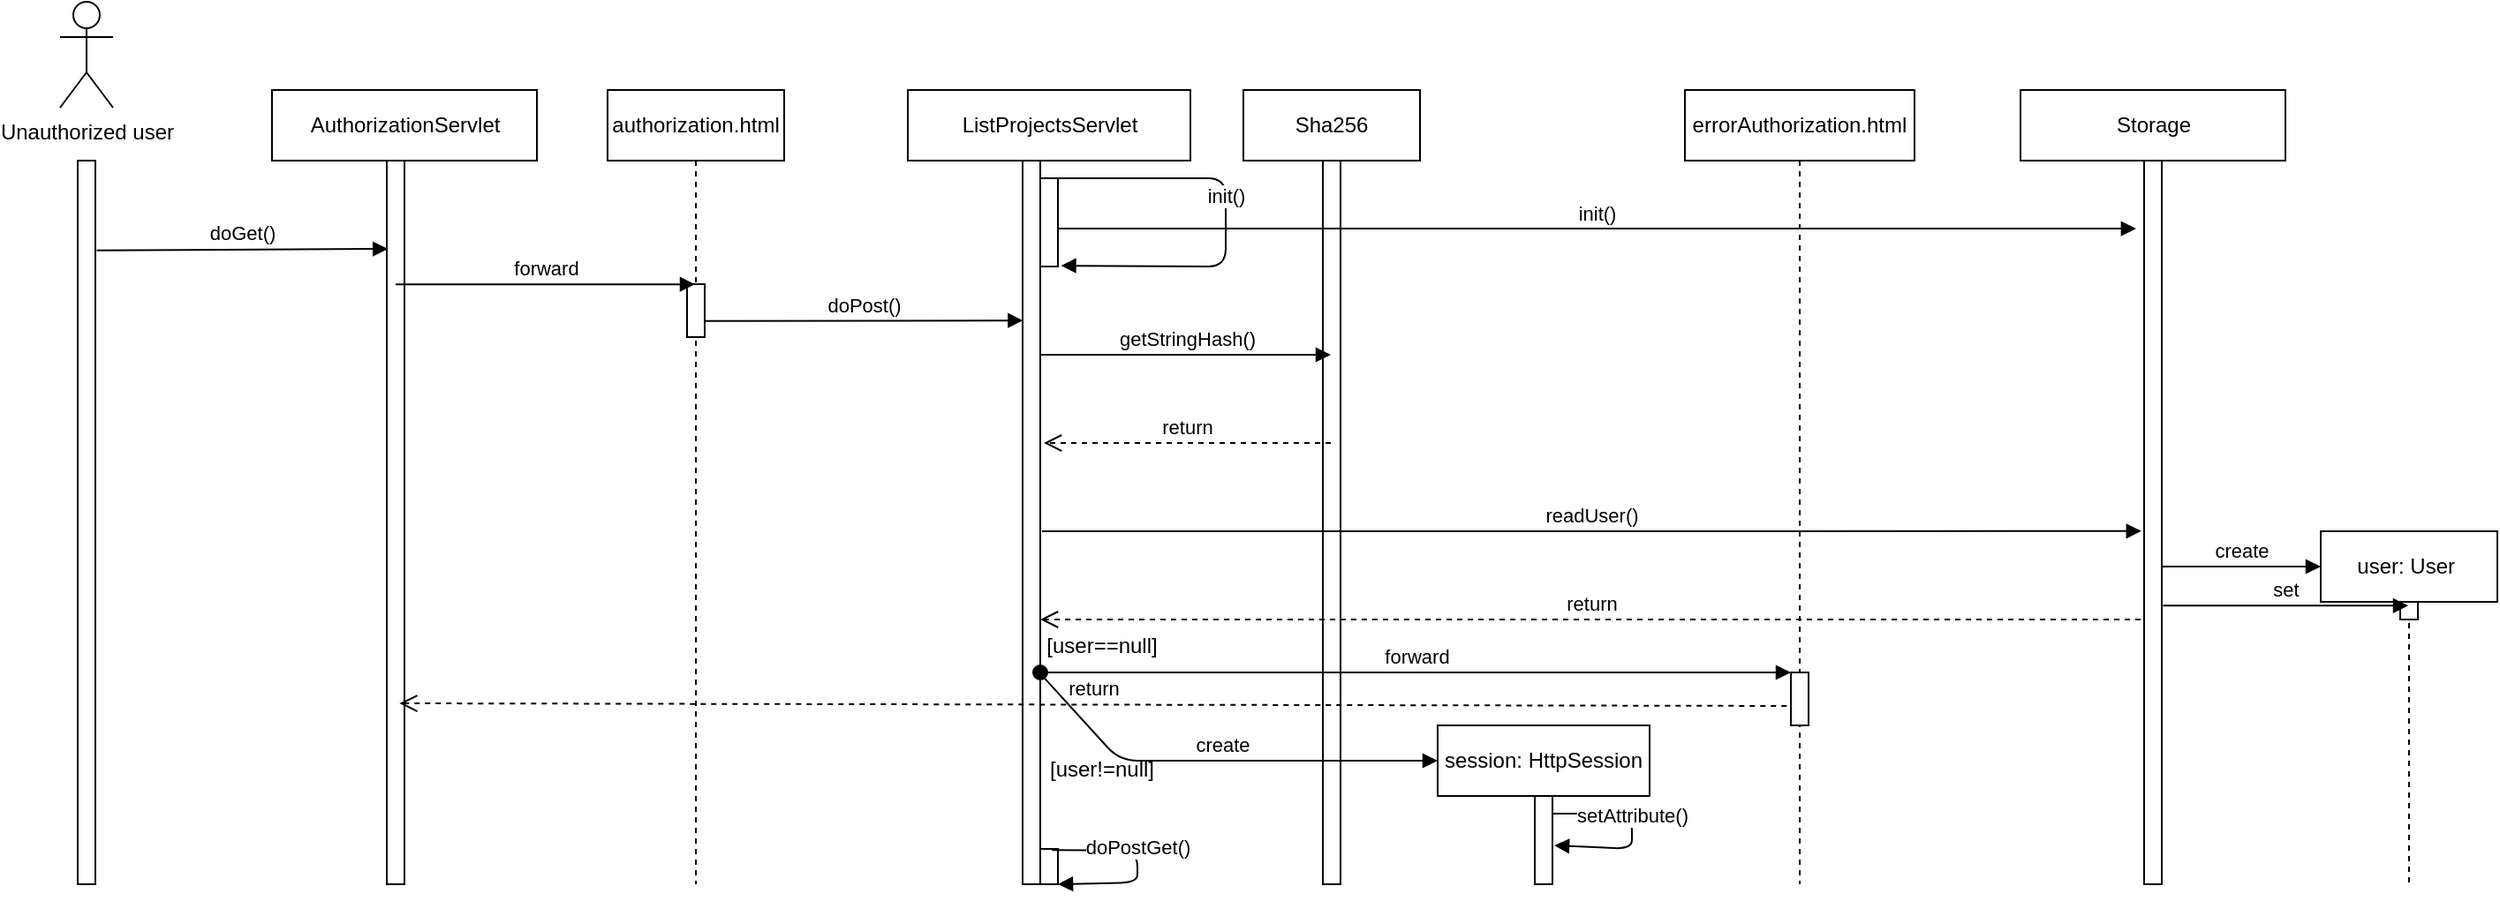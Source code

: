 <mxfile version="13.7.7" type="device" pages="5"><diagram id="JYxmXMeFNKA5kBTF7Sxk" name="Авторизация"><mxGraphModel dx="898" dy="578" grid="1" gridSize="10" guides="1" tooltips="1" connect="1" arrows="1" fold="1" page="1" pageScale="1" pageWidth="827" pageHeight="1169" math="0" shadow="0"><root><mxCell id="0"/><mxCell id="1" parent="0"/><mxCell id="l0PFsdS6xQIUSiiIf9a8-1" value="Unauthorized user" style="shape=umlActor;verticalLabelPosition=bottom;verticalAlign=top;html=1;" parent="1" vertex="1"><mxGeometry x="160" y="140" width="30" height="60" as="geometry"/></mxCell><mxCell id="l0PFsdS6xQIUSiiIf9a8-2" value="" style="html=1;points=[];perimeter=orthogonalPerimeter;" parent="1" vertex="1"><mxGeometry x="170" y="230" width="10" height="410" as="geometry"/></mxCell><mxCell id="l0PFsdS6xQIUSiiIf9a8-3" value="ListProjectsServlet" style="html=1;" parent="1" vertex="1"><mxGeometry x="640" y="190" width="160" height="40" as="geometry"/></mxCell><mxCell id="l0PFsdS6xQIUSiiIf9a8-4" value="" style="html=1;points=[];perimeter=orthogonalPerimeter;" parent="1" vertex="1"><mxGeometry x="345" y="230" width="10" height="410" as="geometry"/></mxCell><mxCell id="l0PFsdS6xQIUSiiIf9a8-5" value="AuthorizationServlet" style="html=1;" parent="1" vertex="1"><mxGeometry x="280" y="190" width="150" height="40" as="geometry"/></mxCell><mxCell id="l0PFsdS6xQIUSiiIf9a8-6" value="" style="html=1;points=[];perimeter=orthogonalPerimeter;" parent="1" vertex="1"><mxGeometry x="705" y="230" width="10" height="410" as="geometry"/></mxCell><mxCell id="l0PFsdS6xQIUSiiIf9a8-7" value="doGet()" style="html=1;verticalAlign=bottom;endArrow=block;entryX=0.06;entryY=0.122;entryDx=0;entryDy=0;entryPerimeter=0;exitX=1.08;exitY=0.124;exitDx=0;exitDy=0;exitPerimeter=0;" parent="1" source="l0PFsdS6xQIUSiiIf9a8-2" target="l0PFsdS6xQIUSiiIf9a8-4" edge="1"><mxGeometry width="80" relative="1" as="geometry"><mxPoint x="180" y="320" as="sourcePoint"/><mxPoint x="260" y="320" as="targetPoint"/></mxGeometry></mxCell><mxCell id="l0PFsdS6xQIUSiiIf9a8-8" value="doPost()" style="html=1;verticalAlign=bottom;endArrow=block;entryX=0.02;entryY=0.221;entryDx=0;entryDy=0;entryPerimeter=0;exitX=1.08;exitY=0.124;exitDx=0;exitDy=0;exitPerimeter=0;" parent="1" target="l0PFsdS6xQIUSiiIf9a8-6" edge="1"><mxGeometry width="80" relative="1" as="geometry"><mxPoint x="525" y="320.82" as="sourcePoint"/><mxPoint x="689.8" y="320" as="targetPoint"/></mxGeometry></mxCell><mxCell id="l0PFsdS6xQIUSiiIf9a8-9" value="Sha256" style="shape=umlLifeline;perimeter=lifelinePerimeter;whiteSpace=wrap;html=1;container=1;collapsible=0;recursiveResize=0;outlineConnect=0;" parent="1" vertex="1"><mxGeometry x="830" y="190" width="100" height="450" as="geometry"/></mxCell><mxCell id="l0PFsdS6xQIUSiiIf9a8-10" value="" style="html=1;points=[];perimeter=orthogonalPerimeter;" parent="l0PFsdS6xQIUSiiIf9a8-9" vertex="1"><mxGeometry x="45" y="40" width="10" height="410" as="geometry"/></mxCell><mxCell id="l0PFsdS6xQIUSiiIf9a8-11" value="getStringHash()" style="html=1;verticalAlign=bottom;endArrow=block;" parent="1" target="l0PFsdS6xQIUSiiIf9a8-9" edge="1"><mxGeometry width="80" relative="1" as="geometry"><mxPoint x="715" y="340" as="sourcePoint"/><mxPoint x="860" y="340" as="targetPoint"/></mxGeometry></mxCell><mxCell id="l0PFsdS6xQIUSiiIf9a8-12" value="return" style="html=1;verticalAlign=bottom;endArrow=open;dashed=1;endSize=8;" parent="1" source="l0PFsdS6xQIUSiiIf9a8-9" edge="1"><mxGeometry relative="1" as="geometry"><mxPoint x="840" y="360" as="sourcePoint"/><mxPoint x="717" y="390" as="targetPoint"/><Array as="points"><mxPoint x="810" y="390"/></Array></mxGeometry></mxCell><mxCell id="l0PFsdS6xQIUSiiIf9a8-13" value="user: User&amp;nbsp;" style="shape=umlLifeline;perimeter=lifelinePerimeter;whiteSpace=wrap;html=1;container=1;collapsible=0;recursiveResize=0;outlineConnect=0;size=40;" parent="1" vertex="1"><mxGeometry x="1440" y="440" width="100" height="200" as="geometry"/></mxCell><mxCell id="j2Av1dzNQMZOykcPQXfq-7" value="" style="html=1;points=[];perimeter=orthogonalPerimeter;" vertex="1" parent="l0PFsdS6xQIUSiiIf9a8-13"><mxGeometry x="45" y="40" width="10" height="10" as="geometry"/></mxCell><mxCell id="l0PFsdS6xQIUSiiIf9a8-14" value="readUser()" style="html=1;verticalAlign=bottom;endArrow=block;entryX=-0.16;entryY=0.512;entryDx=0;entryDy=0;entryPerimeter=0;" parent="1" target="l0PFsdS6xQIUSiiIf9a8-15" edge="1"><mxGeometry width="80" relative="1" as="geometry"><mxPoint x="716" y="440" as="sourcePoint"/><mxPoint x="1020" y="430" as="targetPoint"/></mxGeometry></mxCell><mxCell id="l0PFsdS6xQIUSiiIf9a8-15" value="" style="html=1;points=[];perimeter=orthogonalPerimeter;" parent="1" vertex="1"><mxGeometry x="1340" y="230" width="10" height="410" as="geometry"/></mxCell><mxCell id="l0PFsdS6xQIUSiiIf9a8-16" value="Storage" style="html=1;" parent="1" vertex="1"><mxGeometry x="1270" y="190" width="150" height="40" as="geometry"/></mxCell><mxCell id="l0PFsdS6xQIUSiiIf9a8-17" value="create" style="html=1;verticalAlign=bottom;endArrow=block;" parent="1" edge="1"><mxGeometry width="80" relative="1" as="geometry"><mxPoint x="1350" y="460" as="sourcePoint"/><mxPoint x="1440" y="460" as="targetPoint"/></mxGeometry></mxCell><mxCell id="l0PFsdS6xQIUSiiIf9a8-18" value="return" style="html=1;verticalAlign=bottom;endArrow=open;dashed=1;endSize=8;" parent="1" target="l0PFsdS6xQIUSiiIf9a8-6" edge="1"><mxGeometry relative="1" as="geometry"><mxPoint x="1338" y="490" as="sourcePoint"/><mxPoint x="715" y="492" as="targetPoint"/></mxGeometry></mxCell><mxCell id="l0PFsdS6xQIUSiiIf9a8-19" value="&lt;span style=&quot;text-align: left&quot;&gt;session: HttpSession&lt;/span&gt;" style="shape=umlLifeline;perimeter=lifelinePerimeter;whiteSpace=wrap;html=1;container=1;collapsible=0;recursiveResize=0;outlineConnect=0;size=40;" parent="1" vertex="1"><mxGeometry x="940" y="550" width="120" height="90" as="geometry"/></mxCell><mxCell id="l0PFsdS6xQIUSiiIf9a8-20" value="" style="html=1;points=[];perimeter=orthogonalPerimeter;" parent="l0PFsdS6xQIUSiiIf9a8-19" vertex="1"><mxGeometry x="55" y="40" width="10" height="50" as="geometry"/></mxCell><mxCell id="l0PFsdS6xQIUSiiIf9a8-23" value="setAttribute()" style="html=1;verticalAlign=bottom;endArrow=block;" parent="l0PFsdS6xQIUSiiIf9a8-19" source="l0PFsdS6xQIUSiiIf9a8-20" edge="1"><mxGeometry width="80" relative="1" as="geometry"><mxPoint x="90" y="30" as="sourcePoint"/><mxPoint x="66" y="68" as="targetPoint"/><Array as="points"><mxPoint x="110" y="50"/><mxPoint x="110" y="70"/></Array></mxGeometry></mxCell><mxCell id="l0PFsdS6xQIUSiiIf9a8-24" value="init()" style="html=1;verticalAlign=bottom;endArrow=block;entryX=1.173;entryY=0.991;entryDx=0;entryDy=0;entryPerimeter=0;" parent="1" target="j2Av1dzNQMZOykcPQXfq-5" edge="1"><mxGeometry width="80" relative="1" as="geometry"><mxPoint x="715" y="240" as="sourcePoint"/><mxPoint x="740" y="283" as="targetPoint"/><Array as="points"><mxPoint x="820" y="240"/><mxPoint x="820" y="290"/></Array></mxGeometry></mxCell><mxCell id="l0PFsdS6xQIUSiiIf9a8-25" value="init()" style="html=1;verticalAlign=bottom;endArrow=block;entryX=-0.455;entryY=0.094;entryDx=0;entryDy=0;entryPerimeter=0;" parent="1" source="j2Av1dzNQMZOykcPQXfq-5" edge="1" target="l0PFsdS6xQIUSiiIf9a8-15"><mxGeometry width="80" relative="1" as="geometry"><mxPoint x="740" y="268" as="sourcePoint"/><mxPoint x="1130" y="268" as="targetPoint"/></mxGeometry></mxCell><mxCell id="j2Av1dzNQMZOykcPQXfq-1" value="authorization.html" style="shape=umlLifeline;perimeter=lifelinePerimeter;whiteSpace=wrap;html=1;container=1;collapsible=0;recursiveResize=0;outlineConnect=0;" vertex="1" parent="1"><mxGeometry x="470" y="190" width="100" height="450" as="geometry"/></mxCell><mxCell id="j2Av1dzNQMZOykcPQXfq-4" value="" style="html=1;points=[];perimeter=orthogonalPerimeter;" vertex="1" parent="j2Av1dzNQMZOykcPQXfq-1"><mxGeometry x="45" y="110" width="10" height="30" as="geometry"/></mxCell><mxCell id="j2Av1dzNQMZOykcPQXfq-2" value="forward" style="html=1;verticalAlign=bottom;endArrow=block;exitX=0.5;exitY=0.171;exitDx=0;exitDy=0;exitPerimeter=0;" edge="1" parent="1" source="l0PFsdS6xQIUSiiIf9a8-4" target="j2Av1dzNQMZOykcPQXfq-1"><mxGeometry width="80" relative="1" as="geometry"><mxPoint x="360" y="290" as="sourcePoint"/><mxPoint x="450" y="290" as="targetPoint"/></mxGeometry></mxCell><mxCell id="j2Av1dzNQMZOykcPQXfq-5" value="" style="html=1;points=[];perimeter=orthogonalPerimeter;" vertex="1" parent="1"><mxGeometry x="715" y="240" width="10" height="50" as="geometry"/></mxCell><mxCell id="j2Av1dzNQMZOykcPQXfq-8" value="set" style="html=1;verticalAlign=bottom;endArrow=block;exitX=1.073;exitY=0.615;exitDx=0;exitDy=0;exitPerimeter=0;" edge="1" parent="1" source="l0PFsdS6xQIUSiiIf9a8-15" target="l0PFsdS6xQIUSiiIf9a8-13"><mxGeometry width="80" relative="1" as="geometry"><mxPoint x="1350" y="490" as="sourcePoint"/><mxPoint x="1430" y="490" as="targetPoint"/></mxGeometry></mxCell><mxCell id="iwHIzI46PFKXWu6AGn9C-1" value="forward" style="html=1;verticalAlign=bottom;startArrow=oval;startFill=1;endArrow=block;startSize=8;" edge="1" parent="1" target="iwHIzI46PFKXWu6AGn9C-5"><mxGeometry width="60" relative="1" as="geometry"><mxPoint x="715" y="520" as="sourcePoint"/><mxPoint x="1120" y="520" as="targetPoint"/></mxGeometry></mxCell><mxCell id="iwHIzI46PFKXWu6AGn9C-3" value="create" style="html=1;verticalAlign=bottom;endArrow=block;exitX=1.155;exitY=0.713;exitDx=0;exitDy=0;exitPerimeter=0;" edge="1" parent="1" source="l0PFsdS6xQIUSiiIf9a8-6"><mxGeometry width="80" relative="1" as="geometry"><mxPoint x="715" y="520" as="sourcePoint"/><mxPoint x="940" y="570" as="targetPoint"/><Array as="points"><mxPoint x="760" y="570"/></Array></mxGeometry></mxCell><mxCell id="iwHIzI46PFKXWu6AGn9C-4" value="errorAuthorization.html" style="shape=umlLifeline;perimeter=lifelinePerimeter;whiteSpace=wrap;html=1;container=1;collapsible=0;recursiveResize=0;outlineConnect=0;" vertex="1" parent="1"><mxGeometry x="1080" y="190" width="130" height="450" as="geometry"/></mxCell><mxCell id="iwHIzI46PFKXWu6AGn9C-5" value="" style="html=1;points=[];perimeter=orthogonalPerimeter;" vertex="1" parent="iwHIzI46PFKXWu6AGn9C-4"><mxGeometry x="60" y="330" width="10" height="30" as="geometry"/></mxCell><mxCell id="iwHIzI46PFKXWu6AGn9C-6" value="return" style="html=1;verticalAlign=bottom;endArrow=open;dashed=1;endSize=8;exitX=-0.236;exitY=0.633;exitDx=0;exitDy=0;exitPerimeter=0;entryX=0.718;entryY=0.75;entryDx=0;entryDy=0;entryPerimeter=0;" edge="1" parent="1" source="iwHIzI46PFKXWu6AGn9C-5" target="l0PFsdS6xQIUSiiIf9a8-4"><mxGeometry relative="1" as="geometry"><mxPoint x="1130" y="540" as="sourcePoint"/><mxPoint x="1050" y="540" as="targetPoint"/></mxGeometry></mxCell><mxCell id="iwHIzI46PFKXWu6AGn9C-7" value="[user==null]" style="text;html=1;strokeColor=none;fillColor=none;align=center;verticalAlign=middle;whiteSpace=wrap;rounded=0;" vertex="1" parent="1"><mxGeometry x="730" y="490" width="40" height="30" as="geometry"/></mxCell><mxCell id="iwHIzI46PFKXWu6AGn9C-8" value="[user!=null]" style="text;html=1;strokeColor=none;fillColor=none;align=center;verticalAlign=middle;whiteSpace=wrap;rounded=0;" vertex="1" parent="1"><mxGeometry x="730" y="560" width="40" height="30" as="geometry"/></mxCell><mxCell id="iwHIzI46PFKXWu6AGn9C-9" value="" style="html=1;points=[];perimeter=orthogonalPerimeter;" vertex="1" parent="1"><mxGeometry x="715" y="620" width="10" height="20" as="geometry"/></mxCell><mxCell id="iwHIzI46PFKXWu6AGn9C-10" value="doPostGet()" style="html=1;verticalAlign=bottom;endArrow=block;exitX=0.664;exitY=0.033;exitDx=0;exitDy=0;exitPerimeter=0;" edge="1" parent="1" source="iwHIzI46PFKXWu6AGn9C-9"><mxGeometry width="80" relative="1" as="geometry"><mxPoint x="730" y="610" as="sourcePoint"/><mxPoint x="725" y="640" as="targetPoint"/><Array as="points"><mxPoint x="770" y="621"/><mxPoint x="770" y="639"/></Array></mxGeometry></mxCell></root></mxGraphModel></diagram><diagram id="rSm8GTR8FTbKdWtEsd2w" name="Отмена авторизации"><mxGraphModel dx="898" dy="578" grid="1" gridSize="10" guides="1" tooltips="1" connect="1" arrows="1" fold="1" page="1" pageScale="1" pageWidth="827" pageHeight="1169" math="0" shadow="0"><root><mxCell id="oXzC6rruzx6kNGHZwDaW-0"/><mxCell id="oXzC6rruzx6kNGHZwDaW-1" parent="oXzC6rruzx6kNGHZwDaW-0"/><mxCell id="lAKky8RVJTCKO0nxZYH5-0" value="Authorized user" style="shape=umlActor;verticalLabelPosition=bottom;verticalAlign=top;html=1;" parent="oXzC6rruzx6kNGHZwDaW-1" vertex="1"><mxGeometry x="270" y="250" width="30" height="60" as="geometry"/></mxCell><mxCell id="lAKky8RVJTCKO0nxZYH5-1" value="" style="html=1;points=[];perimeter=orthogonalPerimeter;" parent="oXzC6rruzx6kNGHZwDaW-1" vertex="1"><mxGeometry x="280" y="340" width="10" height="420" as="geometry"/></mxCell><mxCell id="lAKky8RVJTCKO0nxZYH5-2" value="ExitServlet" style="shape=umlLifeline;perimeter=lifelinePerimeter;whiteSpace=wrap;html=1;container=1;collapsible=0;recursiveResize=0;outlineConnect=0;" parent="oXzC6rruzx6kNGHZwDaW-1" vertex="1"><mxGeometry x="370" y="300" width="100" height="460" as="geometry"/></mxCell><mxCell id="lAKky8RVJTCKO0nxZYH5-3" value="" style="html=1;points=[];perimeter=orthogonalPerimeter;" parent="lAKky8RVJTCKO0nxZYH5-2" vertex="1"><mxGeometry x="45" y="40" width="10" height="420" as="geometry"/></mxCell><mxCell id="lAKky8RVJTCKO0nxZYH5-4" value="create" style="html=1;verticalAlign=bottom;endArrow=block;" parent="lAKky8RVJTCKO0nxZYH5-2" source="lAKky8RVJTCKO0nxZYH5-2" edge="1"><mxGeometry width="80" relative="1" as="geometry"><mxPoint x="80" y="130" as="sourcePoint"/><mxPoint x="120" y="180" as="targetPoint"/></mxGeometry></mxCell><mxCell id="lAKky8RVJTCKO0nxZYH5-6" value="doGet()" style="html=1;verticalAlign=bottom;endArrow=block;" parent="oXzC6rruzx6kNGHZwDaW-1" target="lAKky8RVJTCKO0nxZYH5-2" edge="1"><mxGeometry width="80" relative="1" as="geometry"><mxPoint x="290" y="440" as="sourcePoint"/><mxPoint x="370" y="440" as="targetPoint"/></mxGeometry></mxCell><mxCell id="lAKky8RVJTCKO0nxZYH5-7" value="session: HttpSession" style="shape=umlLifeline;perimeter=lifelinePerimeter;whiteSpace=wrap;html=1;container=1;collapsible=0;recursiveResize=0;outlineConnect=0;" parent="oXzC6rruzx6kNGHZwDaW-1" vertex="1"><mxGeometry x="490" y="460" width="120" height="300" as="geometry"/></mxCell><mxCell id="lAKky8RVJTCKO0nxZYH5-8" value="" style="html=1;points=[];perimeter=orthogonalPerimeter;" parent="lAKky8RVJTCKO0nxZYH5-7" vertex="1"><mxGeometry x="55" y="40" width="10" height="260" as="geometry"/></mxCell><mxCell id="lAKky8RVJTCKO0nxZYH5-9" value="removeAttribute()" style="html=1;verticalAlign=bottom;endArrow=block;" parent="lAKky8RVJTCKO0nxZYH5-7" edge="1"><mxGeometry width="80" relative="1" as="geometry"><mxPoint x="60" y="60" as="sourcePoint"/><mxPoint x="70" y="100" as="targetPoint"/><Array as="points"><mxPoint x="120" y="60"/><mxPoint x="120" y="100"/></Array></mxGeometry></mxCell><mxCell id="lAKky8RVJTCKO0nxZYH5-10" value="ListProjectsServlet" style="shape=umlLifeline;perimeter=lifelinePerimeter;whiteSpace=wrap;html=1;container=1;collapsible=0;recursiveResize=0;outlineConnect=0;" parent="oXzC6rruzx6kNGHZwDaW-1" vertex="1"><mxGeometry x="690" y="300" width="140" height="460" as="geometry"/></mxCell><mxCell id="lAKky8RVJTCKO0nxZYH5-11" value="" style="html=1;points=[];perimeter=orthogonalPerimeter;" parent="lAKky8RVJTCKO0nxZYH5-10" vertex="1"><mxGeometry x="65" y="40" width="10" height="420" as="geometry"/></mxCell><mxCell id="lAKky8RVJTCKO0nxZYH5-5" value="redirect" style="html=1;verticalAlign=bottom;endArrow=block;entryX=0.06;entryY=0.623;entryDx=0;entryDy=0;entryPerimeter=0;" parent="oXzC6rruzx6kNGHZwDaW-1" target="lAKky8RVJTCKO0nxZYH5-11" edge="1" source="lAKky8RVJTCKO0nxZYH5-2"><mxGeometry width="80" relative="1" as="geometry"><mxPoint x="420" y="600" as="sourcePoint"/><mxPoint x="760" y="600" as="targetPoint"/></mxGeometry></mxCell><mxCell id="MMKmLHuX5oOiTDjtBOBd-0" value="" style="html=1;points=[];perimeter=orthogonalPerimeter;" vertex="1" parent="oXzC6rruzx6kNGHZwDaW-1"><mxGeometry x="550" y="550" width="10" height="20" as="geometry"/></mxCell></root></mxGraphModel></diagram><diagram id="gH6sfxk8KTCcWRXMHev0" name="Любой пользователь"><mxGraphModel dx="1197" dy="771" grid="1" gridSize="10" guides="1" tooltips="1" connect="1" arrows="1" fold="1" page="1" pageScale="1" pageWidth="827" pageHeight="1169" math="0" shadow="0"><root><mxCell id="FIKL89bKpkNtdOOWIBTD-0"/><mxCell id="FIKL89bKpkNtdOOWIBTD-1" parent="FIKL89bKpkNtdOOWIBTD-0"/><mxCell id="SOKajI_E1QdBQpJEOa5Z-0" value="Any user" style="shape=umlActor;verticalLabelPosition=bottom;verticalAlign=top;html=1;outlineConnect=0;" parent="FIKL89bKpkNtdOOWIBTD-1" vertex="1"><mxGeometry x="350" y="230" width="30" height="60" as="geometry"/></mxCell><mxCell id="SOKajI_E1QdBQpJEOa5Z-1" value="" style="html=1;points=[];perimeter=orthogonalPerimeter;" parent="FIKL89bKpkNtdOOWIBTD-1" vertex="1"><mxGeometry x="360" y="320" width="10" height="1040" as="geometry"/></mxCell><mxCell id="SOKajI_E1QdBQpJEOa5Z-2" value="ListProjectsServlet" style="shape=umlLifeline;perimeter=lifelinePerimeter;whiteSpace=wrap;html=1;container=1;collapsible=0;recursiveResize=0;outlineConnect=0;" parent="FIKL89bKpkNtdOOWIBTD-1" vertex="1"><mxGeometry x="440" y="280" width="160" height="1080" as="geometry"/></mxCell><mxCell id="SOKajI_E1QdBQpJEOa5Z-3" value="" style="html=1;points=[];perimeter=orthogonalPerimeter;" parent="SOKajI_E1QdBQpJEOa5Z-2" vertex="1"><mxGeometry x="75" y="40" width="10" height="1040" as="geometry"/></mxCell><mxCell id="SOKajI_E1QdBQpJEOa5Z-46" value="doPostGet()" style="html=1;verticalAlign=bottom;endArrow=block;exitX=1.173;exitY=0.093;exitDx=0;exitDy=0;exitPerimeter=0;entryX=1.1;entryY=0.447;entryDx=0;entryDy=0;entryPerimeter=0;" parent="SOKajI_E1QdBQpJEOa5Z-2" source="SOKajI_E1QdBQpJEOa5Z-3" target="SOKajI_E1QdBQpJEOa5Z-3" edge="1"><mxGeometry width="80" relative="1" as="geometry"><mxPoint x="85" y="124" as="sourcePoint"/><mxPoint x="100" y="560" as="targetPoint"/><Array as="points"><mxPoint x="160" y="137"/><mxPoint x="160" y="505"/></Array></mxGeometry></mxCell><mxCell id="FdkFg_lgHc2MZu5c0mAi-2" value="" style="html=1;points=[];perimeter=orthogonalPerimeter;" vertex="1" parent="SOKajI_E1QdBQpJEOa5Z-2"><mxGeometry x="85" y="140" width="10" height="360" as="geometry"/></mxCell><mxCell id="SOKajI_E1QdBQpJEOa5Z-7" value="doGet()" style="html=1;verticalAlign=bottom;endArrow=block;exitX=1.109;exitY=0.078;exitDx=0;exitDy=0;exitPerimeter=0;" parent="FIKL89bKpkNtdOOWIBTD-1" source="SOKajI_E1QdBQpJEOa5Z-1" target="SOKajI_E1QdBQpJEOa5Z-2" edge="1"><mxGeometry width="80" relative="1" as="geometry"><mxPoint x="380" y="480" as="sourcePoint"/><mxPoint x="450" y="360" as="targetPoint"/></mxGeometry></mxCell><mxCell id="SOKajI_E1QdBQpJEOa5Z-8" value="Storage" style="shape=umlLifeline;perimeter=lifelinePerimeter;whiteSpace=wrap;html=1;container=1;collapsible=0;recursiveResize=0;outlineConnect=0;" parent="FIKL89bKpkNtdOOWIBTD-1" vertex="1"><mxGeometry x="760" y="280" width="100" height="1080" as="geometry"/></mxCell><mxCell id="SOKajI_E1QdBQpJEOa5Z-9" value="" style="html=1;points=[];perimeter=orthogonalPerimeter;" parent="SOKajI_E1QdBQpJEOa5Z-8" vertex="1"><mxGeometry x="45" y="40" width="10" height="1040" as="geometry"/></mxCell><mxCell id="b0pTnwy0dajHIO5p7dT8-1" value="" style="html=1;points=[];perimeter=orthogonalPerimeter;" vertex="1" parent="SOKajI_E1QdBQpJEOa5Z-8"><mxGeometry x="55" y="160" width="10" height="190" as="geometry"/></mxCell><mxCell id="b0pTnwy0dajHIO5p7dT8-9" value="" style="html=1;points=[];perimeter=orthogonalPerimeter;" vertex="1" parent="SOKajI_E1QdBQpJEOa5Z-8"><mxGeometry x="55" y="640" width="10" height="200" as="geometry"/></mxCell><mxCell id="SOKajI_E1QdBQpJEOa5Z-10" value="readAllProjects()" style="html=1;verticalAlign=bottom;endArrow=block;exitX=1.264;exitY=0.044;exitDx=0;exitDy=0;exitPerimeter=0;" parent="FIKL89bKpkNtdOOWIBTD-1" source="FdkFg_lgHc2MZu5c0mAi-2" target="SOKajI_E1QdBQpJEOa5Z-8" edge="1"><mxGeometry width="80" relative="1" as="geometry"><mxPoint x="550" y="436" as="sourcePoint"/><mxPoint x="600" y="400" as="targetPoint"/></mxGeometry></mxCell><mxCell id="SOKajI_E1QdBQpJEOa5Z-11" value="object : Project" style="shape=umlLifeline;perimeter=lifelinePerimeter;whiteSpace=wrap;html=1;container=1;collapsible=0;recursiveResize=0;outlineConnect=0;" parent="FIKL89bKpkNtdOOWIBTD-1" vertex="1"><mxGeometry x="1000" y="490" width="100" height="120" as="geometry"/></mxCell><mxCell id="SOKajI_E1QdBQpJEOa5Z-12" value="" style="html=1;points=[];perimeter=orthogonalPerimeter;" parent="SOKajI_E1QdBQpJEOa5Z-11" vertex="1"><mxGeometry x="45" y="40" width="10" height="30" as="geometry"/></mxCell><mxCell id="SOKajI_E1QdBQpJEOa5Z-13" value="" style="shape=umlDestroy;whiteSpace=wrap;html=1;strokeWidth=3;" parent="SOKajI_E1QdBQpJEOa5Z-11" vertex="1"><mxGeometry x="35" y="100" width="30" height="30" as="geometry"/></mxCell><mxCell id="SOKajI_E1QdBQpJEOa5Z-15" value="c: ProjectComparator" style="shape=umlLifeline;perimeter=lifelinePerimeter;whiteSpace=wrap;html=1;container=1;collapsible=0;recursiveResize=0;outlineConnect=0;" parent="FIKL89bKpkNtdOOWIBTD-1" vertex="1"><mxGeometry x="620" y="640" width="120" height="90" as="geometry"/></mxCell><mxCell id="SOKajI_E1QdBQpJEOa5Z-16" value="" style="html=1;points=[];perimeter=orthogonalPerimeter;" parent="SOKajI_E1QdBQpJEOa5Z-15" vertex="1"><mxGeometry x="55" y="40" width="10" height="50" as="geometry"/></mxCell><mxCell id="SOKajI_E1QdBQpJEOa5Z-17" value="" style="shape=umlDestroy;whiteSpace=wrap;html=1;strokeWidth=3;" parent="SOKajI_E1QdBQpJEOa5Z-15" vertex="1"><mxGeometry x="47.5" y="80" width="25" height="24" as="geometry"/></mxCell><mxCell id="SOKajI_E1QdBQpJEOa5Z-18" value="objects:ArrayList" style="shape=umlLifeline;perimeter=lifelinePerimeter;whiteSpace=wrap;html=1;container=1;collapsible=0;recursiveResize=0;outlineConnect=0;" parent="FIKL89bKpkNtdOOWIBTD-1" vertex="1"><mxGeometry x="880" y="440" width="100" height="360" as="geometry"/></mxCell><mxCell id="SOKajI_E1QdBQpJEOa5Z-19" value="" style="html=1;points=[];perimeter=orthogonalPerimeter;" parent="SOKajI_E1QdBQpJEOa5Z-18" vertex="1"><mxGeometry x="45" y="40" width="10" height="320" as="geometry"/></mxCell><mxCell id="SOKajI_E1QdBQpJEOa5Z-20" value="sort()" style="html=1;verticalAlign=bottom;endArrow=block;entryX=0.845;entryY=1.032;entryDx=0;entryDy=0;entryPerimeter=0;" parent="SOKajI_E1QdBQpJEOa5Z-18" target="b0pTnwy0dajHIO5p7dT8-3" edge="1"><mxGeometry width="80" relative="1" as="geometry"><mxPoint x="50" y="250" as="sourcePoint"/><mxPoint x="110" y="290" as="targetPoint"/><Array as="points"><mxPoint x="100" y="250"/><mxPoint x="100" y="270"/></Array></mxGeometry></mxCell><mxCell id="SOKajI_E1QdBQpJEOa5Z-26" value="add()" style="html=1;verticalAlign=bottom;endArrow=block;exitX=-0.245;exitY=-0.07;exitDx=0;exitDy=0;exitPerimeter=0;entryX=1.045;entryY=1.02;entryDx=0;entryDy=0;entryPerimeter=0;" parent="SOKajI_E1QdBQpJEOa5Z-18" target="FdkFg_lgHc2MZu5c0mAi-4" edge="1" source="FdkFg_lgHc2MZu5c0mAi-4"><mxGeometry width="80" relative="1" as="geometry"><mxPoint x="70" y="116" as="sourcePoint"/><mxPoint x="90" y="162" as="targetPoint"/><Array as="points"><mxPoint x="120" y="120"/><mxPoint x="120" y="151"/></Array></mxGeometry></mxCell><mxCell id="FdkFg_lgHc2MZu5c0mAi-4" value="" style="html=1;points=[];perimeter=orthogonalPerimeter;" vertex="1" parent="SOKajI_E1QdBQpJEOa5Z-18"><mxGeometry x="55" y="120" width="10" height="30" as="geometry"/></mxCell><mxCell id="SOKajI_E1QdBQpJEOa5Z-22" value="create" style="html=1;verticalAlign=bottom;endArrow=block;" parent="FIKL89bKpkNtdOOWIBTD-1" source="SOKajI_E1QdBQpJEOa5Z-8" edge="1"><mxGeometry width="80" relative="1" as="geometry"><mxPoint x="850" y="491" as="sourcePoint"/><mxPoint x="1010" y="510" as="targetPoint"/></mxGeometry></mxCell><mxCell id="SOKajI_E1QdBQpJEOa5Z-23" value="init()" style="html=1;verticalAlign=bottom;endArrow=block;" parent="FIKL89bKpkNtdOOWIBTD-1" target="SOKajI_E1QdBQpJEOa5Z-8" edge="1" source="FdkFg_lgHc2MZu5c0mAi-0"><mxGeometry width="80" relative="1" as="geometry"><mxPoint x="520" y="371" as="sourcePoint"/><mxPoint x="680" y="370" as="targetPoint"/></mxGeometry></mxCell><mxCell id="SOKajI_E1QdBQpJEOa5Z-24" value="create" style="html=1;verticalAlign=bottom;endArrow=block;" parent="FIKL89bKpkNtdOOWIBTD-1" edge="1"><mxGeometry width="80" relative="1" as="geometry"><mxPoint x="538" y="660" as="sourcePoint"/><mxPoint x="620" y="660" as="targetPoint"/></mxGeometry></mxCell><mxCell id="SOKajI_E1QdBQpJEOa5Z-25" value="create" style="html=1;verticalAlign=bottom;endArrow=block;exitX=0.5;exitY=0.1;exitDx=0;exitDy=0;exitPerimeter=0;" parent="FIKL89bKpkNtdOOWIBTD-1" source="b0pTnwy0dajHIO5p7dT8-1" edge="1"><mxGeometry width="80" relative="1" as="geometry"><mxPoint x="830" y="459" as="sourcePoint"/><mxPoint x="880" y="459" as="targetPoint"/></mxGeometry></mxCell><mxCell id="SOKajI_E1QdBQpJEOa5Z-28" value="destroy" style="html=1;verticalAlign=bottom;endArrow=block;exitX=1.118;exitY=0.862;exitDx=0;exitDy=0;exitPerimeter=0;" parent="FIKL89bKpkNtdOOWIBTD-1" target="SOKajI_E1QdBQpJEOa5Z-16" edge="1" source="FdkFg_lgHc2MZu5c0mAi-2"><mxGeometry width="80" relative="1" as="geometry"><mxPoint x="540" y="730" as="sourcePoint"/><mxPoint x="610" y="826" as="targetPoint"/></mxGeometry></mxCell><mxCell id="SOKajI_E1QdBQpJEOa5Z-29" value="ListRequirementsServlet" style="shape=umlLifeline;perimeter=lifelinePerimeter;whiteSpace=wrap;html=1;container=1;collapsible=0;recursiveResize=0;outlineConnect=0;" parent="FIKL89bKpkNtdOOWIBTD-1" vertex="1"><mxGeometry x="1310" y="280" width="150" height="1080" as="geometry"/></mxCell><mxCell id="SOKajI_E1QdBQpJEOa5Z-30" value="" style="html=1;points=[];perimeter=orthogonalPerimeter;" parent="SOKajI_E1QdBQpJEOa5Z-29" vertex="1"><mxGeometry x="70" y="40" width="10" height="1040" as="geometry"/></mxCell><mxCell id="SOKajI_E1QdBQpJEOa5Z-31" value="destroy" style="html=1;verticalAlign=bottom;endArrow=block;" parent="SOKajI_E1QdBQpJEOa5Z-29" target="SOKajI_E1QdBQpJEOa5Z-47" edge="1"><mxGeometry width="80" relative="1" as="geometry"><mxPoint x="81" y="931" as="sourcePoint"/><mxPoint x="161" y="940" as="targetPoint"/></mxGeometry></mxCell><mxCell id="SOKajI_E1QdBQpJEOa5Z-32" value="getAllProjectRequirements()" style="html=1;verticalAlign=bottom;endArrow=block;exitX=-0.18;exitY=0.576;exitDx=0;exitDy=0;exitPerimeter=0;" parent="FIKL89bKpkNtdOOWIBTD-1" source="SOKajI_E1QdBQpJEOa5Z-30" target="SOKajI_E1QdBQpJEOa5Z-8" edge="1"><mxGeometry width="80" relative="1" as="geometry"><mxPoint x="1230" y="920" as="sourcePoint"/><mxPoint x="1230" y="920" as="targetPoint"/></mxGeometry></mxCell><mxCell id="SOKajI_E1QdBQpJEOa5Z-33" value="objects:ArrayList" style="shape=umlLifeline;perimeter=lifelinePerimeter;whiteSpace=wrap;html=1;container=1;collapsible=0;recursiveResize=0;outlineConnect=0;" parent="FIKL89bKpkNtdOOWIBTD-1" vertex="1"><mxGeometry x="890" y="930" width="110" height="430" as="geometry"/></mxCell><mxCell id="SOKajI_E1QdBQpJEOa5Z-34" value="" style="html=1;points=[];perimeter=orthogonalPerimeter;" parent="SOKajI_E1QdBQpJEOa5Z-33" vertex="1"><mxGeometry x="45" y="40" width="10" height="390" as="geometry"/></mxCell><mxCell id="SOKajI_E1QdBQpJEOa5Z-35" value="sort()" style="html=1;verticalAlign=bottom;endArrow=block;entryX=1.155;entryY=1.02;entryDx=0;entryDy=0;entryPerimeter=0;" parent="SOKajI_E1QdBQpJEOa5Z-33" target="b0pTnwy0dajHIO5p7dT8-18" edge="1"><mxGeometry x="0.081" width="80" relative="1" as="geometry"><mxPoint x="50" y="230" as="sourcePoint"/><mxPoint x="130" y="280" as="targetPoint"/><Array as="points"><mxPoint x="140" y="230"/><mxPoint x="140" y="270"/></Array><mxPoint as="offset"/></mxGeometry></mxCell><mxCell id="b0pTnwy0dajHIO5p7dT8-18" value="" style="html=1;points=[];perimeter=orthogonalPerimeter;" vertex="1" parent="SOKajI_E1QdBQpJEOa5Z-33"><mxGeometry x="55" y="230" width="10" height="40" as="geometry"/></mxCell><mxCell id="SOKajI_E1QdBQpJEOa5Z-37" value="create" style="html=1;verticalAlign=bottom;endArrow=block;exitX=1.064;exitY=0.153;exitDx=0;exitDy=0;exitPerimeter=0;" parent="FIKL89bKpkNtdOOWIBTD-1" edge="1" source="b0pTnwy0dajHIO5p7dT8-9"><mxGeometry width="80" relative="1" as="geometry"><mxPoint x="830" y="950" as="sourcePoint"/><mxPoint x="890" y="950" as="targetPoint"/></mxGeometry></mxCell><mxCell id="SOKajI_E1QdBQpJEOa5Z-38" value="create" style="html=1;verticalAlign=bottom;endArrow=block;" parent="FIKL89bKpkNtdOOWIBTD-1" source="SOKajI_E1QdBQpJEOa5Z-39" edge="1"><mxGeometry width="80" relative="1" as="geometry"><mxPoint x="815" y="1000" as="sourcePoint"/><mxPoint x="1100" y="1000" as="targetPoint"/></mxGeometry></mxCell><mxCell id="SOKajI_E1QdBQpJEOa5Z-39" value="object : Requirement" style="shape=umlLifeline;perimeter=lifelinePerimeter;whiteSpace=wrap;html=1;container=1;collapsible=0;recursiveResize=0;outlineConnect=0;" parent="FIKL89bKpkNtdOOWIBTD-1" vertex="1"><mxGeometry x="1040" y="980" width="120" height="100" as="geometry"/></mxCell><mxCell id="SOKajI_E1QdBQpJEOa5Z-40" value="" style="html=1;points=[];perimeter=orthogonalPerimeter;" parent="SOKajI_E1QdBQpJEOa5Z-39" vertex="1"><mxGeometry x="55" y="40" width="10" height="60" as="geometry"/></mxCell><mxCell id="SOKajI_E1QdBQpJEOa5Z-41" value="" style="shape=umlDestroy;whiteSpace=wrap;html=1;strokeWidth=3;" parent="SOKajI_E1QdBQpJEOa5Z-39" vertex="1"><mxGeometry x="45" y="80" width="30" height="30" as="geometry"/></mxCell><mxCell id="SOKajI_E1QdBQpJEOa5Z-42" value="create" style="html=1;verticalAlign=bottom;endArrow=block;exitX=1.209;exitY=0.404;exitDx=0;exitDy=0;exitPerimeter=0;" parent="FIKL89bKpkNtdOOWIBTD-1" edge="1" source="b0pTnwy0dajHIO5p7dT8-9"><mxGeometry width="80" relative="1" as="geometry"><mxPoint x="830" y="1000" as="sourcePoint"/><mxPoint x="1040" y="1000" as="targetPoint"/></mxGeometry></mxCell><mxCell id="SOKajI_E1QdBQpJEOa5Z-43" value="add()" style="html=1;verticalAlign=bottom;endArrow=block;" parent="FIKL89bKpkNtdOOWIBTD-1" source="SOKajI_E1QdBQpJEOa5Z-33" edge="1"><mxGeometry x="0.224" width="80" relative="1" as="geometry"><mxPoint x="970" y="1040" as="sourcePoint"/><mxPoint x="959" y="1060" as="targetPoint"/><Array as="points"><mxPoint x="1000" y="1030"/><mxPoint x="1000" y="1060"/></Array><mxPoint y="1" as="offset"/></mxGeometry></mxCell><mxCell id="SOKajI_E1QdBQpJEOa5Z-44" value="destroy" style="html=1;verticalAlign=bottom;endArrow=block;entryX=0.367;entryY=0.373;entryDx=0;entryDy=0;entryPerimeter=0;exitX=0.5;exitY=0.801;exitDx=0;exitDy=0;exitPerimeter=0;" parent="FIKL89bKpkNtdOOWIBTD-1" edge="1" source="b0pTnwy0dajHIO5p7dT8-9"><mxGeometry width="80" relative="1" as="geometry"><mxPoint x="830" y="1080" as="sourcePoint"/><mxPoint x="1100" y="1080.19" as="targetPoint"/></mxGeometry></mxCell><mxCell id="SOKajI_E1QdBQpJEOa5Z-45" value="return" style="html=1;verticalAlign=bottom;endArrow=open;dashed=1;endSize=8;entryX=0.14;entryY=0.77;entryDx=0;entryDy=0;entryPerimeter=0;" parent="FIKL89bKpkNtdOOWIBTD-1" source="SOKajI_E1QdBQpJEOa5Z-8" target="SOKajI_E1QdBQpJEOa5Z-30" edge="1"><mxGeometry relative="1" as="geometry"><mxPoint x="1080" y="1120" as="sourcePoint"/><mxPoint x="1230" y="1121" as="targetPoint"/></mxGeometry></mxCell><mxCell id="SOKajI_E1QdBQpJEOa5Z-47" value="c: RequirementComparator" style="shape=umlLifeline;perimeter=lifelinePerimeter;whiteSpace=wrap;html=1;container=1;collapsible=0;recursiveResize=0;outlineConnect=0;" parent="FIKL89bKpkNtdOOWIBTD-1" vertex="1"><mxGeometry x="1480" y="1120" width="190" height="91" as="geometry"/></mxCell><mxCell id="SOKajI_E1QdBQpJEOa5Z-48" value="" style="html=1;points=[];perimeter=orthogonalPerimeter;" parent="SOKajI_E1QdBQpJEOa5Z-47" vertex="1"><mxGeometry x="90" y="41" width="10" height="49" as="geometry"/></mxCell><mxCell id="SOKajI_E1QdBQpJEOa5Z-50" value="create" style="html=1;verticalAlign=bottom;endArrow=block;" parent="FIKL89bKpkNtdOOWIBTD-1" edge="1"><mxGeometry width="80" relative="1" as="geometry"><mxPoint x="1390" y="1140" as="sourcePoint"/><mxPoint x="1480" y="1140" as="targetPoint"/></mxGeometry></mxCell><mxCell id="FdkFg_lgHc2MZu5c0mAi-0" value="" style="html=1;points=[];perimeter=orthogonalPerimeter;" vertex="1" parent="FIKL89bKpkNtdOOWIBTD-1"><mxGeometry x="525" y="340" width="10" height="40" as="geometry"/></mxCell><mxCell id="SOKajI_E1QdBQpJEOa5Z-4" value="init()" style="html=1;verticalAlign=bottom;endArrow=block;entryX=1.336;entryY=0.993;entryDx=0;entryDy=0;entryPerimeter=0;" parent="FIKL89bKpkNtdOOWIBTD-1" source="SOKajI_E1QdBQpJEOa5Z-3" target="FdkFg_lgHc2MZu5c0mAi-0" edge="1"><mxGeometry width="80" relative="1" as="geometry"><mxPoint x="560" y="360" as="sourcePoint"/><mxPoint x="620" y="390" as="targetPoint"/><Array as="points"><mxPoint x="580" y="340"/><mxPoint x="580" y="380"/></Array></mxGeometry></mxCell><mxCell id="FdkFg_lgHc2MZu5c0mAi-3" value="set" style="html=1;verticalAlign=bottom;endArrow=block;exitX=1.264;exitY=0.217;exitDx=0;exitDy=0;exitPerimeter=0;" edge="1" parent="FIKL89bKpkNtdOOWIBTD-1" source="SOKajI_E1QdBQpJEOa5Z-9" target="SOKajI_E1QdBQpJEOa5Z-11"><mxGeometry width="80" relative="1" as="geometry"><mxPoint x="840" y="590" as="sourcePoint"/><mxPoint x="920" y="540" as="targetPoint"/></mxGeometry></mxCell><mxCell id="b0pTnwy0dajHIO5p7dT8-0" value="destroy" style="html=1;verticalAlign=bottom;endArrow=block;entryX=0.227;entryY=0.7;entryDx=0;entryDy=0;entryPerimeter=0;" edge="1" parent="FIKL89bKpkNtdOOWIBTD-1" source="SOKajI_E1QdBQpJEOa5Z-8" target="SOKajI_E1QdBQpJEOa5Z-13"><mxGeometry width="80" relative="1" as="geometry"><mxPoint x="950" y="610" as="sourcePoint"/><mxPoint x="1030" y="610" as="targetPoint"/></mxGeometry></mxCell><mxCell id="b0pTnwy0dajHIO5p7dT8-2" value="return" style="html=1;verticalAlign=bottom;endArrow=open;dashed=1;endSize=8;entryX=0.9;entryY=0.581;entryDx=0;entryDy=0;entryPerimeter=0;" edge="1" parent="FIKL89bKpkNtdOOWIBTD-1" source="SOKajI_E1QdBQpJEOa5Z-8" target="FdkFg_lgHc2MZu5c0mAi-2"><mxGeometry relative="1" as="geometry"><mxPoint x="730" y="640" as="sourcePoint"/><mxPoint x="550" y="629" as="targetPoint"/></mxGeometry></mxCell><mxCell id="b0pTnwy0dajHIO5p7dT8-3" value="" style="html=1;points=[];perimeter=orthogonalPerimeter;" vertex="1" parent="FIKL89bKpkNtdOOWIBTD-1"><mxGeometry x="935" y="690" width="10" height="20" as="geometry"/></mxCell><mxCell id="b0pTnwy0dajHIO5p7dT8-5" value="index.jsp" style="shape=umlLifeline;perimeter=lifelinePerimeter;whiteSpace=wrap;html=1;container=1;collapsible=0;recursiveResize=0;outlineConnect=0;" vertex="1" parent="FIKL89bKpkNtdOOWIBTD-1"><mxGeometry x="1130" y="280" width="100" height="1080" as="geometry"/></mxCell><mxCell id="b0pTnwy0dajHIO5p7dT8-6" value="" style="html=1;points=[];perimeter=orthogonalPerimeter;" vertex="1" parent="b0pTnwy0dajHIO5p7dT8-5"><mxGeometry x="45" y="490" width="10" height="50" as="geometry"/></mxCell><mxCell id="b0pTnwy0dajHIO5p7dT8-4" value="forward" style="html=1;verticalAlign=bottom;endArrow=block;exitX=0.973;exitY=0.975;exitDx=0;exitDy=0;exitPerimeter=0;" edge="1" parent="FIKL89bKpkNtdOOWIBTD-1" source="FdkFg_lgHc2MZu5c0mAi-2" target="b0pTnwy0dajHIO5p7dT8-5"><mxGeometry width="80" relative="1" as="geometry"><mxPoint x="550" y="770" as="sourcePoint"/><mxPoint x="630" y="770" as="targetPoint"/></mxGeometry></mxCell><mxCell id="b0pTnwy0dajHIO5p7dT8-7" value="doGet()" style="html=1;verticalAlign=bottom;endArrow=block;" edge="1" parent="FIKL89bKpkNtdOOWIBTD-1" source="b0pTnwy0dajHIO5p7dT8-5" target="SOKajI_E1QdBQpJEOa5Z-29"><mxGeometry width="80" relative="1" as="geometry"><mxPoint x="1210" y="820" as="sourcePoint"/><mxPoint x="1290" y="820" as="targetPoint"/></mxGeometry></mxCell><mxCell id="SOKajI_E1QdBQpJEOa5Z-21" value="" style="shape=umlDestroy;whiteSpace=wrap;html=1;strokeWidth=3;" parent="FIKL89bKpkNtdOOWIBTD-1" vertex="1"><mxGeometry x="915" y="790" width="30" height="30" as="geometry"/></mxCell><mxCell id="b0pTnwy0dajHIO5p7dT8-8" value="destroy" style="html=1;verticalAlign=bottom;endArrow=block;" edge="1" parent="FIKL89bKpkNtdOOWIBTD-1" source="b0pTnwy0dajHIO5p7dT8-5" target="SOKajI_E1QdBQpJEOa5Z-19"><mxGeometry width="80" relative="1" as="geometry"><mxPoint x="1060" y="800" as="sourcePoint"/><mxPoint x="1140" y="800" as="targetPoint"/></mxGeometry></mxCell><mxCell id="b0pTnwy0dajHIO5p7dT8-10" value="set" style="html=1;verticalAlign=bottom;endArrow=block;entryX=-0.027;entryY=0.092;entryDx=0;entryDy=0;entryPerimeter=0;" edge="1" parent="FIKL89bKpkNtdOOWIBTD-1" source="SOKajI_E1QdBQpJEOa5Z-33" target="SOKajI_E1QdBQpJEOa5Z-40"><mxGeometry width="80" relative="1" as="geometry"><mxPoint x="970" y="1020" as="sourcePoint"/><mxPoint x="1050" y="1020" as="targetPoint"/></mxGeometry></mxCell><mxCell id="SOKajI_E1QdBQpJEOa5Z-49" value="" style="shape=umlDestroy;whiteSpace=wrap;html=1;strokeWidth=3;" parent="FIKL89bKpkNtdOOWIBTD-1" vertex="1"><mxGeometry x="1560" y="1201" width="30" height="30" as="geometry"/></mxCell><mxCell id="b0pTnwy0dajHIO5p7dT8-11" value="listRequirements.jsp" style="shape=umlLifeline;perimeter=lifelinePerimeter;whiteSpace=wrap;html=1;container=1;collapsible=0;recursiveResize=0;outlineConnect=0;" vertex="1" parent="FIKL89bKpkNtdOOWIBTD-1"><mxGeometry x="1760" y="280" width="120" height="1080" as="geometry"/></mxCell><mxCell id="b0pTnwy0dajHIO5p7dT8-13" value="" style="html=1;points=[];perimeter=orthogonalPerimeter;" vertex="1" parent="b0pTnwy0dajHIO5p7dT8-11"><mxGeometry x="55" y="960" width="10" height="120" as="geometry"/></mxCell><mxCell id="b0pTnwy0dajHIO5p7dT8-12" value="forward" style="html=1;verticalAlign=bottom;endArrow=block;entryX=0.523;entryY=0.888;entryDx=0;entryDy=0;entryPerimeter=0;" edge="1" parent="FIKL89bKpkNtdOOWIBTD-1" source="SOKajI_E1QdBQpJEOa5Z-29" target="b0pTnwy0dajHIO5p7dT8-11"><mxGeometry width="80" relative="1" as="geometry"><mxPoint x="1470" y="1240" as="sourcePoint"/><mxPoint x="1550" y="1240" as="targetPoint"/></mxGeometry></mxCell><mxCell id="b0pTnwy0dajHIO5p7dT8-16" value="" style="html=1;points=[];perimeter=orthogonalPerimeter;" vertex="1" parent="FIKL89bKpkNtdOOWIBTD-1"><mxGeometry x="945" y="1030" width="10" height="30" as="geometry"/></mxCell></root></mxGraphModel></diagram><diagram id="75a2jQj8ng9ArkmLmI-Y" name="Администратор"><mxGraphModel dx="898" dy="578" grid="1" gridSize="10" guides="1" tooltips="1" connect="1" arrows="1" fold="1" page="1" pageScale="1" pageWidth="827" pageHeight="1169" math="0" shadow="0"><root><mxCell id="v5r1LIS2GBY8K7KZRWzJ-0"/><mxCell id="v5r1LIS2GBY8K7KZRWzJ-1" parent="v5r1LIS2GBY8K7KZRWzJ-0"/><mxCell id="kQJPSbhZKrcQ6bUqMc2d-0" value="Administrator" style="shape=umlActor;verticalLabelPosition=bottom;verticalAlign=top;html=1;" parent="v5r1LIS2GBY8K7KZRWzJ-1" vertex="1"><mxGeometry x="220" y="150" width="30" height="60" as="geometry"/></mxCell><mxCell id="kQJPSbhZKrcQ6bUqMc2d-1" value="" style="html=1;points=[];perimeter=orthogonalPerimeter;" parent="v5r1LIS2GBY8K7KZRWzJ-1" vertex="1"><mxGeometry x="230" y="240" width="10" height="840" as="geometry"/></mxCell><mxCell id="kQJPSbhZKrcQ6bUqMc2d-2" value="ListUsersServlet" style="shape=umlLifeline;perimeter=lifelinePerimeter;whiteSpace=wrap;html=1;container=1;collapsible=0;recursiveResize=0;outlineConnect=0;" parent="v5r1LIS2GBY8K7KZRWzJ-1" vertex="1"><mxGeometry x="330" y="200" width="100" height="880" as="geometry"/></mxCell><mxCell id="kQJPSbhZKrcQ6bUqMc2d-3" value="" style="html=1;points=[];perimeter=orthogonalPerimeter;" parent="kQJPSbhZKrcQ6bUqMc2d-2" vertex="1"><mxGeometry x="45" y="40" width="10" height="840" as="geometry"/></mxCell><mxCell id="kQJPSbhZKrcQ6bUqMc2d-6" value="EditUserServlet" style="shape=umlLifeline;perimeter=lifelinePerimeter;whiteSpace=wrap;html=1;container=1;collapsible=0;recursiveResize=0;outlineConnect=0;" parent="v5r1LIS2GBY8K7KZRWzJ-1" vertex="1"><mxGeometry x="827" y="200" width="100" height="880" as="geometry"/></mxCell><mxCell id="kQJPSbhZKrcQ6bUqMc2d-7" value="" style="html=1;points=[];perimeter=orthogonalPerimeter;" parent="kQJPSbhZKrcQ6bUqMc2d-6" vertex="1"><mxGeometry x="45" y="40" width="10" height="840" as="geometry"/></mxCell><mxCell id="kQJPSbhZKrcQ6bUqMc2d-9" value="SaveUserServlet" style="shape=umlLifeline;perimeter=lifelinePerimeter;whiteSpace=wrap;html=1;container=1;collapsible=0;recursiveResize=0;outlineConnect=0;" parent="v5r1LIS2GBY8K7KZRWzJ-1" vertex="1"><mxGeometry x="1080" y="200" width="111" height="880" as="geometry"/></mxCell><mxCell id="kQJPSbhZKrcQ6bUqMc2d-10" value="" style="html=1;points=[];perimeter=orthogonalPerimeter;" parent="kQJPSbhZKrcQ6bUqMc2d-9" vertex="1"><mxGeometry x="45" y="40" width="10" height="840" as="geometry"/></mxCell><mxCell id="kQJPSbhZKrcQ6bUqMc2d-12" value="[id!=null]" style="text;html=1;strokeColor=none;fillColor=none;align=center;verticalAlign=middle;whiteSpace=wrap;rounded=0;" parent="kQJPSbhZKrcQ6bUqMc2d-9" vertex="1"><mxGeometry x="62.5" y="650" width="55" height="20" as="geometry"/></mxCell><mxCell id="TbFWu2Hv6FdWu0ODQPaq-10" value="create" style="html=1;verticalAlign=bottom;endArrow=block;exitX=0.1;exitY=0.619;exitDx=0;exitDy=0;exitPerimeter=0;" edge="1" parent="kQJPSbhZKrcQ6bUqMc2d-9" source="kQJPSbhZKrcQ6bUqMc2d-10"><mxGeometry width="80" relative="1" as="geometry"><mxPoint x="70" y="560" as="sourcePoint"/><mxPoint x="600" y="560" as="targetPoint"/></mxGeometry></mxCell><mxCell id="kQJPSbhZKrcQ6bUqMc2d-14" value="Storage" style="shape=umlLifeline;perimeter=lifelinePerimeter;whiteSpace=wrap;html=1;container=1;collapsible=0;recursiveResize=0;outlineConnect=0;" parent="v5r1LIS2GBY8K7KZRWzJ-1" vertex="1"><mxGeometry x="1507" y="200" width="100" height="880" as="geometry"/></mxCell><mxCell id="kQJPSbhZKrcQ6bUqMc2d-15" value="" style="html=1;points=[];perimeter=orthogonalPerimeter;" parent="kQJPSbhZKrcQ6bUqMc2d-14" vertex="1"><mxGeometry x="45" y="40" width="10" height="840" as="geometry"/></mxCell><mxCell id="kQJPSbhZKrcQ6bUqMc2d-17" value="create" style="html=1;verticalAlign=bottom;endArrow=block;" parent="kQJPSbhZKrcQ6bUqMc2d-14" edge="1"><mxGeometry width="80" relative="1" as="geometry"><mxPoint x="55" y="400" as="sourcePoint"/><mxPoint x="143" y="400" as="targetPoint"/></mxGeometry></mxCell><mxCell id="_WBTBanCu4dCr3viJnVA-4" value="" style="html=1;points=[];perimeter=orthogonalPerimeter;" vertex="1" parent="kQJPSbhZKrcQ6bUqMc2d-14"><mxGeometry x="55" y="70" width="10" height="170" as="geometry"/></mxCell><mxCell id="kQJPSbhZKrcQ6bUqMc2d-18" value="doGet()" style="html=1;verticalAlign=bottom;endArrow=block;exitX=1.236;exitY=0.016;exitDx=0;exitDy=0;exitPerimeter=0;" parent="v5r1LIS2GBY8K7KZRWzJ-1" target="kQJPSbhZKrcQ6bUqMc2d-2" edge="1" source="kQJPSbhZKrcQ6bUqMc2d-1"><mxGeometry width="80" relative="1" as="geometry"><mxPoint x="240" y="280" as="sourcePoint"/><mxPoint x="320" y="280" as="targetPoint"/></mxGeometry></mxCell><mxCell id="kQJPSbhZKrcQ6bUqMc2d-19" value="readAllUsers()" style="html=1;verticalAlign=bottom;endArrow=block;exitX=0.45;exitY=0.036;exitDx=0;exitDy=0;exitPerimeter=0;" parent="v5r1LIS2GBY8K7KZRWzJ-1" source="kQJPSbhZKrcQ6bUqMc2d-3" target="kQJPSbhZKrcQ6bUqMc2d-14" edge="1"><mxGeometry width="80" relative="1" as="geometry"><mxPoint x="400" y="300" as="sourcePoint"/><mxPoint x="963" y="300" as="targetPoint"/><Array as="points"><mxPoint x="740" y="270"/></Array></mxGeometry></mxCell><mxCell id="kQJPSbhZKrcQ6bUqMc2d-20" value="objects: ArrayList" style="shape=umlLifeline;perimeter=lifelinePerimeter;whiteSpace=wrap;html=1;container=1;collapsible=0;recursiveResize=0;outlineConnect=0;" parent="v5r1LIS2GBY8K7KZRWzJ-1" vertex="1"><mxGeometry x="1690" y="260" width="100" height="310" as="geometry"/></mxCell><mxCell id="kQJPSbhZKrcQ6bUqMc2d-21" value="" style="html=1;points=[];perimeter=orthogonalPerimeter;" parent="kQJPSbhZKrcQ6bUqMc2d-20" vertex="1"><mxGeometry x="45" y="40" width="10" height="260" as="geometry"/></mxCell><mxCell id="kQJPSbhZKrcQ6bUqMc2d-22" value="sort()" style="html=1;verticalAlign=bottom;endArrow=block;exitX=0.209;exitY=-0.068;exitDx=0;exitDy=0;exitPerimeter=0;entryX=0.936;entryY=0.95;entryDx=0;entryDy=0;entryPerimeter=0;" parent="kQJPSbhZKrcQ6bUqMc2d-20" source="TbFWu2Hv6FdWu0ODQPaq-22" target="TbFWu2Hv6FdWu0ODQPaq-22" edge="1"><mxGeometry x="0.12" width="80" relative="1" as="geometry"><mxPoint x="60" y="223" as="sourcePoint"/><mxPoint x="56" y="246" as="targetPoint"/><Array as="points"><mxPoint x="110" y="219"/><mxPoint x="110" y="239"/></Array><mxPoint as="offset"/></mxGeometry></mxCell><mxCell id="kQJPSbhZKrcQ6bUqMc2d-23" value="" style="shape=umlDestroy;whiteSpace=wrap;html=1;strokeWidth=3;" parent="kQJPSbhZKrcQ6bUqMc2d-20" vertex="1"><mxGeometry x="35" y="290" width="30" height="30" as="geometry"/></mxCell><mxCell id="TbFWu2Hv6FdWu0ODQPaq-22" value="" style="html=1;points=[];perimeter=orthogonalPerimeter;" vertex="1" parent="kQJPSbhZKrcQ6bUqMc2d-20"><mxGeometry x="55" y="220" width="10" height="20" as="geometry"/></mxCell><mxCell id="kQJPSbhZKrcQ6bUqMc2d-24" value="create" style="html=1;verticalAlign=bottom;endArrow=block;" parent="v5r1LIS2GBY8K7KZRWzJ-1" edge="1"><mxGeometry width="80" relative="1" as="geometry"><mxPoint x="1570" y="320" as="sourcePoint"/><mxPoint x="1820" y="320" as="targetPoint"/></mxGeometry></mxCell><mxCell id="kQJPSbhZKrcQ6bUqMc2d-25" value="object: User" style="shape=umlLifeline;perimeter=lifelinePerimeter;whiteSpace=wrap;html=1;container=1;collapsible=0;recursiveResize=0;outlineConnect=0;" parent="v5r1LIS2GBY8K7KZRWzJ-1" vertex="1"><mxGeometry x="1820" y="300" width="100" height="120" as="geometry"/></mxCell><mxCell id="kQJPSbhZKrcQ6bUqMc2d-26" value="" style="html=1;points=[];perimeter=orthogonalPerimeter;" parent="kQJPSbhZKrcQ6bUqMc2d-25" vertex="1"><mxGeometry x="45" y="40" width="10" height="80" as="geometry"/></mxCell><mxCell id="kQJPSbhZKrcQ6bUqMc2d-29" value="add()" style="html=1;verticalAlign=bottom;endArrow=block;entryX=-0.264;entryY=1.003;entryDx=0;entryDy=0;entryPerimeter=0;" parent="v5r1LIS2GBY8K7KZRWzJ-1" source="kQJPSbhZKrcQ6bUqMc2d-20" target="TbFWu2Hv6FdWu0ODQPaq-21" edge="1"><mxGeometry width="80" relative="1" as="geometry"><mxPoint x="1436" y="390" as="sourcePoint"/><mxPoint x="1477" y="400" as="targetPoint"/><Array as="points"><mxPoint x="1657" y="366"/><mxPoint x="1657" y="390"/></Array></mxGeometry></mxCell><mxCell id="kQJPSbhZKrcQ6bUqMc2d-30" value="return" style="html=1;verticalAlign=bottom;endArrow=open;dashed=1;endSize=8;exitX=0.18;exitY=0.24;exitDx=0;exitDy=0;exitPerimeter=0;" parent="v5r1LIS2GBY8K7KZRWzJ-1" source="kQJPSbhZKrcQ6bUqMc2d-15" target="kQJPSbhZKrcQ6bUqMc2d-2" edge="1"><mxGeometry relative="1" as="geometry"><mxPoint x="940" y="439.5" as="sourcePoint"/><mxPoint x="850" y="439.5" as="targetPoint"/></mxGeometry></mxCell><mxCell id="kQJPSbhZKrcQ6bUqMc2d-31" value="c: UserComparator" style="shape=umlLifeline;perimeter=lifelinePerimeter;whiteSpace=wrap;html=1;container=1;collapsible=0;recursiveResize=0;outlineConnect=0;" parent="v5r1LIS2GBY8K7KZRWzJ-1" vertex="1"><mxGeometry x="480" y="450" width="110" height="80" as="geometry"/></mxCell><mxCell id="kQJPSbhZKrcQ6bUqMc2d-32" value="" style="html=1;points=[];perimeter=orthogonalPerimeter;" parent="kQJPSbhZKrcQ6bUqMc2d-31" vertex="1"><mxGeometry x="50" y="40" width="10" height="30" as="geometry"/></mxCell><mxCell id="kQJPSbhZKrcQ6bUqMc2d-33" value="" style="shape=umlDestroy;whiteSpace=wrap;html=1;strokeWidth=3;" parent="kQJPSbhZKrcQ6bUqMc2d-31" vertex="1"><mxGeometry x="40" y="60" width="30" height="30" as="geometry"/></mxCell><mxCell id="kQJPSbhZKrcQ6bUqMc2d-34" value="DeleteUserServlet" style="shape=umlLifeline;perimeter=lifelinePerimeter;whiteSpace=wrap;html=1;container=1;collapsible=0;recursiveResize=0;outlineConnect=0;" parent="v5r1LIS2GBY8K7KZRWzJ-1" vertex="1"><mxGeometry x="1367" y="200" width="110" height="880" as="geometry"/></mxCell><mxCell id="kQJPSbhZKrcQ6bUqMc2d-35" value="" style="html=1;points=[];perimeter=orthogonalPerimeter;" parent="kQJPSbhZKrcQ6bUqMc2d-34" vertex="1"><mxGeometry x="50" y="40" width="10" height="840" as="geometry"/></mxCell><mxCell id="kQJPSbhZKrcQ6bUqMc2d-36" value="create" style="html=1;verticalAlign=bottom;endArrow=block;" parent="v5r1LIS2GBY8K7KZRWzJ-1" edge="1"><mxGeometry width="80" relative="1" as="geometry"><mxPoint x="390" y="470" as="sourcePoint"/><mxPoint x="480" y="470" as="targetPoint"/></mxGeometry></mxCell><mxCell id="kQJPSbhZKrcQ6bUqMc2d-38" value="readUserById()" style="html=1;verticalAlign=bottom;endArrow=block;exitX=1.109;exitY=0.408;exitDx=0;exitDy=0;exitPerimeter=0;" parent="v5r1LIS2GBY8K7KZRWzJ-1" source="kQJPSbhZKrcQ6bUqMc2d-7" target="kQJPSbhZKrcQ6bUqMc2d-14" edge="1"><mxGeometry width="80" relative="1" as="geometry"><mxPoint x="897" y="660" as="sourcePoint"/><mxPoint x="957" y="660" as="targetPoint"/></mxGeometry></mxCell><mxCell id="kQJPSbhZKrcQ6bUqMc2d-39" value="object: User" style="shape=umlLifeline;perimeter=lifelinePerimeter;whiteSpace=wrap;html=1;container=1;collapsible=0;recursiveResize=0;outlineConnect=0;" parent="v5r1LIS2GBY8K7KZRWzJ-1" vertex="1"><mxGeometry x="1650" y="585" width="100" height="85" as="geometry"/></mxCell><mxCell id="kQJPSbhZKrcQ6bUqMc2d-40" value="" style="html=1;points=[];perimeter=orthogonalPerimeter;" parent="kQJPSbhZKrcQ6bUqMc2d-39" vertex="1"><mxGeometry x="45" y="40" width="10" height="40" as="geometry"/></mxCell><mxCell id="kQJPSbhZKrcQ6bUqMc2d-41" value="" style="shape=umlDestroy;whiteSpace=wrap;html=1;strokeWidth=3;" parent="kQJPSbhZKrcQ6bUqMc2d-39" vertex="1"><mxGeometry x="35" y="70" width="30" height="30" as="geometry"/></mxCell><mxCell id="kQJPSbhZKrcQ6bUqMc2d-44" value="object: User" style="shape=umlLifeline;perimeter=lifelinePerimeter;whiteSpace=wrap;html=1;container=1;collapsible=0;recursiveResize=0;outlineConnect=0;" parent="v5r1LIS2GBY8K7KZRWzJ-1" vertex="1"><mxGeometry x="1680" y="726" width="100" height="124" as="geometry"/></mxCell><mxCell id="kQJPSbhZKrcQ6bUqMc2d-45" value="" style="html=1;points=[];perimeter=orthogonalPerimeter;" parent="kQJPSbhZKrcQ6bUqMc2d-44" vertex="1"><mxGeometry x="45" y="40" width="10" height="70" as="geometry"/></mxCell><mxCell id="TbFWu2Hv6FdWu0ODQPaq-16" value="" style="shape=umlDestroy;whiteSpace=wrap;html=1;strokeWidth=3;" vertex="1" parent="kQJPSbhZKrcQ6bUqMc2d-44"><mxGeometry x="35" y="94" width="30" height="30" as="geometry"/></mxCell><mxCell id="kQJPSbhZKrcQ6bUqMc2d-49" value="Sha256" style="shape=umlLifeline;perimeter=lifelinePerimeter;whiteSpace=wrap;html=1;container=1;collapsible=0;recursiveResize=0;outlineConnect=0;" parent="v5r1LIS2GBY8K7KZRWzJ-1" vertex="1"><mxGeometry x="1217" y="200" width="100" height="880" as="geometry"/></mxCell><mxCell id="kQJPSbhZKrcQ6bUqMc2d-50" value="" style="html=1;points=[];perimeter=orthogonalPerimeter;" parent="kQJPSbhZKrcQ6bUqMc2d-49" vertex="1"><mxGeometry x="45" y="40" width="10" height="840" as="geometry"/></mxCell><mxCell id="kQJPSbhZKrcQ6bUqMc2d-51" value="getStringHash()" style="html=1;verticalAlign=bottom;endArrow=block;entryX=-0.145;entryY=0.543;entryDx=0;entryDy=0;entryPerimeter=0;" parent="v5r1LIS2GBY8K7KZRWzJ-1" source="kQJPSbhZKrcQ6bUqMc2d-9" target="kQJPSbhZKrcQ6bUqMc2d-50" edge="1"><mxGeometry width="80" relative="1" as="geometry"><mxPoint x="1007" y="790" as="sourcePoint"/><mxPoint x="1087" y="790" as="targetPoint"/></mxGeometry></mxCell><mxCell id="kQJPSbhZKrcQ6bUqMc2d-52" value="return" style="html=1;verticalAlign=bottom;endArrow=open;dashed=1;endSize=8;" parent="v5r1LIS2GBY8K7KZRWzJ-1" target="kQJPSbhZKrcQ6bUqMc2d-9" edge="1"><mxGeometry relative="1" as="geometry"><mxPoint x="1261" y="720" as="sourcePoint"/><mxPoint x="1200" y="760" as="targetPoint"/></mxGeometry></mxCell><mxCell id="kQJPSbhZKrcQ6bUqMc2d-53" value="doPost()" style="html=1;verticalAlign=bottom;endArrow=block;exitX=0.955;exitY=0.771;exitDx=0;exitDy=0;exitPerimeter=0;" parent="v5r1LIS2GBY8K7KZRWzJ-1" source="_WBTBanCu4dCr3viJnVA-7" target="kQJPSbhZKrcQ6bUqMc2d-34" edge="1"><mxGeometry width="80" relative="1" as="geometry"><mxPoint x="400" y="980" as="sourcePoint"/><mxPoint x="460" y="980" as="targetPoint"/></mxGeometry></mxCell><mxCell id="kQJPSbhZKrcQ6bUqMc2d-54" value="deleteUser()" style="html=1;verticalAlign=bottom;endArrow=block;exitX=1.3;exitY=0.875;exitDx=0;exitDy=0;exitPerimeter=0;" parent="v5r1LIS2GBY8K7KZRWzJ-1" target="kQJPSbhZKrcQ6bUqMc2d-14" edge="1" source="kQJPSbhZKrcQ6bUqMc2d-35"><mxGeometry width="80" relative="1" as="geometry"><mxPoint x="1427" y="1000" as="sourcePoint"/><mxPoint x="1507" y="1000" as="targetPoint"/></mxGeometry></mxCell><mxCell id="kQJPSbhZKrcQ6bUqMc2d-56" value="return" style="html=1;verticalAlign=bottom;endArrow=open;dashed=1;endSize=8;exitX=-0.055;exitY=0.897;exitDx=0;exitDy=0;exitPerimeter=0;" parent="v5r1LIS2GBY8K7KZRWzJ-1" source="kQJPSbhZKrcQ6bUqMc2d-15" target="kQJPSbhZKrcQ6bUqMc2d-34" edge="1"><mxGeometry relative="1" as="geometry"><mxPoint x="1547" y="1020" as="sourcePoint"/><mxPoint x="1477" y="1020" as="targetPoint"/></mxGeometry></mxCell><mxCell id="kQJPSbhZKrcQ6bUqMc2d-60" value="return" style="html=1;verticalAlign=bottom;endArrow=open;dashed=1;endSize=8;exitX=-0.2;exitY=0.795;exitDx=0;exitDy=0;exitPerimeter=0;entryX=1.482;entryY=0.795;entryDx=0;entryDy=0;entryPerimeter=0;" parent="v5r1LIS2GBY8K7KZRWzJ-1" source="kQJPSbhZKrcQ6bUqMc2d-15" target="kQJPSbhZKrcQ6bUqMc2d-10" edge="1"><mxGeometry relative="1" as="geometry"><mxPoint x="1551.73" y="839" as="sourcePoint"/><mxPoint x="1136" y="839" as="targetPoint"/></mxGeometry></mxCell><mxCell id="_WBTBanCu4dCr3viJnVA-0" value="listUsers.jsp" style="shape=umlLifeline;perimeter=lifelinePerimeter;whiteSpace=wrap;html=1;container=1;collapsible=0;recursiveResize=0;outlineConnect=0;" vertex="1" parent="v5r1LIS2GBY8K7KZRWzJ-1"><mxGeometry x="590" y="200" width="100" height="880" as="geometry"/></mxCell><mxCell id="_WBTBanCu4dCr3viJnVA-7" value="" style="html=1;points=[];perimeter=orthogonalPerimeter;" vertex="1" parent="_WBTBanCu4dCr3viJnVA-0"><mxGeometry x="45" y="350" width="10" height="530" as="geometry"/></mxCell><mxCell id="kQJPSbhZKrcQ6bUqMc2d-16" value="create" style="html=1;verticalAlign=bottom;endArrow=block;" parent="v5r1LIS2GBY8K7KZRWzJ-1" edge="1"><mxGeometry width="80" relative="1" as="geometry"><mxPoint x="1570" y="280" as="sourcePoint"/><mxPoint x="1692" y="280" as="targetPoint"/></mxGeometry></mxCell><mxCell id="_WBTBanCu4dCr3viJnVA-2" value="set" style="html=1;verticalAlign=bottom;endArrow=block;" edge="1" parent="v5r1LIS2GBY8K7KZRWzJ-1" target="kQJPSbhZKrcQ6bUqMc2d-25"><mxGeometry width="80" relative="1" as="geometry"><mxPoint x="1570" y="350" as="sourcePoint"/><mxPoint x="1660" y="350" as="targetPoint"/></mxGeometry></mxCell><mxCell id="kQJPSbhZKrcQ6bUqMc2d-27" value="" style="shape=umlDestroy;whiteSpace=wrap;html=1;strokeWidth=3;" parent="v5r1LIS2GBY8K7KZRWzJ-1" vertex="1"><mxGeometry x="1855" y="400" width="30" height="30" as="geometry"/></mxCell><mxCell id="_WBTBanCu4dCr3viJnVA-3" value="destroy" style="html=1;verticalAlign=bottom;endArrow=block;entryX=0.355;entryY=0.585;entryDx=0;entryDy=0;entryPerimeter=0;" edge="1" parent="v5r1LIS2GBY8K7KZRWzJ-1" target="kQJPSbhZKrcQ6bUqMc2d-27"><mxGeometry width="80" relative="1" as="geometry"><mxPoint x="1570" y="418" as="sourcePoint"/><mxPoint x="1654" y="419" as="targetPoint"/></mxGeometry></mxCell><mxCell id="kQJPSbhZKrcQ6bUqMc2d-4" value="destroy" style="html=1;verticalAlign=bottom;endArrow=block;" parent="v5r1LIS2GBY8K7KZRWzJ-1" target="kQJPSbhZKrcQ6bUqMc2d-31" edge="1" source="kQJPSbhZKrcQ6bUqMc2d-2"><mxGeometry width="80" relative="1" as="geometry"><mxPoint x="390" y="550" as="sourcePoint"/><mxPoint x="480" y="550" as="targetPoint"/></mxGeometry></mxCell><mxCell id="_WBTBanCu4dCr3viJnVA-6" value="forward" style="html=1;verticalAlign=bottom;endArrow=block;exitX=1.136;exitY=0.371;exitDx=0;exitDy=0;exitPerimeter=0;" edge="1" parent="v5r1LIS2GBY8K7KZRWzJ-1" source="kQJPSbhZKrcQ6bUqMc2d-3" target="_WBTBanCu4dCr3viJnVA-0"><mxGeometry width="80" relative="1" as="geometry"><mxPoint x="420" y="550" as="sourcePoint"/><mxPoint x="500" y="550" as="targetPoint"/></mxGeometry></mxCell><mxCell id="kQJPSbhZKrcQ6bUqMc2d-5" value="doGet()" style="html=1;verticalAlign=bottom;endArrow=block;exitX=1.173;exitY=0.055;exitDx=0;exitDy=0;exitPerimeter=0;" parent="v5r1LIS2GBY8K7KZRWzJ-1" target="kQJPSbhZKrcQ6bUqMc2d-6" edge="1" source="_WBTBanCu4dCr3viJnVA-7"><mxGeometry width="80" relative="1" as="geometry"><mxPoint x="660" y="569" as="sourcePoint"/><mxPoint x="460" y="640" as="targetPoint"/></mxGeometry></mxCell><mxCell id="_WBTBanCu4dCr3viJnVA-8" value="set" style="html=1;verticalAlign=bottom;endArrow=block;exitX=0.8;exitY=0.476;exitDx=0;exitDy=0;exitPerimeter=0;" edge="1" parent="v5r1LIS2GBY8K7KZRWzJ-1" source="kQJPSbhZKrcQ6bUqMc2d-15" target="kQJPSbhZKrcQ6bUqMc2d-39"><mxGeometry width="80" relative="1" as="geometry"><mxPoint x="1570" y="640" as="sourcePoint"/><mxPoint x="1650" y="640" as="targetPoint"/></mxGeometry></mxCell><mxCell id="_WBTBanCu4dCr3viJnVA-9" value="return" style="html=1;verticalAlign=bottom;endArrow=open;dashed=1;endSize=8;entryX=0.964;entryY=0.488;entryDx=0;entryDy=0;entryPerimeter=0;" edge="1" parent="v5r1LIS2GBY8K7KZRWzJ-1" source="kQJPSbhZKrcQ6bUqMc2d-14" target="kQJPSbhZKrcQ6bUqMc2d-7"><mxGeometry relative="1" as="geometry"><mxPoint x="1530" y="650" as="sourcePoint"/><mxPoint x="1450" y="650" as="targetPoint"/></mxGeometry></mxCell><mxCell id="_WBTBanCu4dCr3viJnVA-10" value="editUser.jsp" style="shape=umlLifeline;perimeter=lifelinePerimeter;whiteSpace=wrap;html=1;container=1;collapsible=0;recursiveResize=0;outlineConnect=0;" vertex="1" parent="v5r1LIS2GBY8K7KZRWzJ-1"><mxGeometry x="950" y="200" width="100" height="880" as="geometry"/></mxCell><mxCell id="_WBTBanCu4dCr3viJnVA-12" value="" style="html=1;points=[];perimeter=orthogonalPerimeter;" vertex="1" parent="_WBTBanCu4dCr3viJnVA-10"><mxGeometry x="45" y="465" width="10" height="25" as="geometry"/></mxCell><mxCell id="_WBTBanCu4dCr3viJnVA-11" value="forward" style="html=1;verticalAlign=bottom;endArrow=block;exitX=0.964;exitY=0.506;exitDx=0;exitDy=0;exitPerimeter=0;" edge="1" parent="v5r1LIS2GBY8K7KZRWzJ-1" source="kQJPSbhZKrcQ6bUqMc2d-7" target="_WBTBanCu4dCr3viJnVA-10"><mxGeometry width="80" relative="1" as="geometry"><mxPoint x="910" y="670" as="sourcePoint"/><mxPoint x="990" y="670" as="targetPoint"/></mxGeometry></mxCell><mxCell id="kQJPSbhZKrcQ6bUqMc2d-8" value="doPost()" style="html=1;verticalAlign=bottom;endArrow=block;exitX=0.664;exitY=1.04;exitDx=0;exitDy=0;exitPerimeter=0;entryX=0.1;entryY=0.537;entryDx=0;entryDy=0;entryPerimeter=0;" parent="v5r1LIS2GBY8K7KZRWzJ-1" target="kQJPSbhZKrcQ6bUqMc2d-10" edge="1" source="_WBTBanCu4dCr3viJnVA-12"><mxGeometry width="80" relative="1" as="geometry"><mxPoint x="1010" y="690" as="sourcePoint"/><mxPoint x="1120" y="690" as="targetPoint"/></mxGeometry></mxCell><mxCell id="_WBTBanCu4dCr3viJnVA-13" value="updateUser()" style="html=1;verticalAlign=bottom;startArrow=oval;startFill=1;endArrow=block;startSize=8;exitX=1.118;exitY=0.606;exitDx=0;exitDy=0;exitPerimeter=0;" edge="1" parent="v5r1LIS2GBY8K7KZRWzJ-1"><mxGeometry width="60" relative="1" as="geometry"><mxPoint x="1136.18" y="869.04" as="sourcePoint"/><mxPoint x="1556.5" y="869.04" as="targetPoint"/></mxGeometry></mxCell><mxCell id="_WBTBanCu4dCr3viJnVA-14" value="addUser()" style="html=1;verticalAlign=bottom;endArrow=block;exitX=0.9;exitY=0.607;exitDx=0;exitDy=0;exitPerimeter=0;entryX=0.164;entryY=0.666;entryDx=0;entryDy=0;entryPerimeter=0;" edge="1" parent="v5r1LIS2GBY8K7KZRWzJ-1"><mxGeometry width="80" relative="1" as="geometry"><mxPoint x="1134" y="869.88" as="sourcePoint"/><mxPoint x="1551.64" y="889.44" as="targetPoint"/><Array as="points"><mxPoint x="1210" y="890"/></Array></mxGeometry></mxCell><mxCell id="kQJPSbhZKrcQ6bUqMc2d-13" value="[id==null]" style="text;html=1;strokeColor=none;fillColor=none;align=center;verticalAlign=middle;whiteSpace=wrap;rounded=0;" parent="v5r1LIS2GBY8K7KZRWzJ-1" vertex="1"><mxGeometry x="1209" y="870" width="40" height="20" as="geometry"/></mxCell><mxCell id="AsEadJBZsdo50bp8om5V-2" value="errorSaveUser.html" style="shape=umlLifeline;perimeter=lifelinePerimeter;whiteSpace=wrap;html=1;container=1;collapsible=0;recursiveResize=0;outlineConnect=0;" vertex="1" parent="v5r1LIS2GBY8K7KZRWzJ-1"><mxGeometry x="1930" y="200" width="120" height="880" as="geometry"/></mxCell><mxCell id="TbFWu2Hv6FdWu0ODQPaq-0" value="" style="html=1;points=[];perimeter=orthogonalPerimeter;" vertex="1" parent="AsEadJBZsdo50bp8om5V-2"><mxGeometry x="55" y="540" width="10" height="340" as="geometry"/></mxCell><mxCell id="AsEadJBZsdo50bp8om5V-1" value="forward" style="html=1;verticalAlign=bottom;startArrow=oval;startFill=1;endArrow=block;startSize=8;exitX=0.973;exitY=0.592;exitDx=0;exitDy=0;exitPerimeter=0;" edge="1" parent="v5r1LIS2GBY8K7KZRWzJ-1" source="kQJPSbhZKrcQ6bUqMc2d-10" target="AsEadJBZsdo50bp8om5V-2"><mxGeometry width="60" relative="1" as="geometry"><mxPoint x="1150" y="747" as="sourcePoint"/><mxPoint x="1210" y="740" as="targetPoint"/></mxGeometry></mxCell><mxCell id="TbFWu2Hv6FdWu0ODQPaq-2" value="{Если параметры некорректны}" style="text;html=1;strokeColor=none;fillColor=none;align=center;verticalAlign=middle;whiteSpace=wrap;rounded=0;" vertex="1" parent="v5r1LIS2GBY8K7KZRWzJ-1"><mxGeometry x="1136" y="720" width="190" height="20" as="geometry"/></mxCell><mxCell id="TbFWu2Hv6FdWu0ODQPaq-4" value="errorIdenticalUser.html" style="shape=umlLifeline;perimeter=lifelinePerimeter;whiteSpace=wrap;html=1;container=1;collapsible=0;recursiveResize=0;outlineConnect=0;" vertex="1" parent="v5r1LIS2GBY8K7KZRWzJ-1"><mxGeometry x="2120" y="200" width="140" height="880" as="geometry"/></mxCell><mxCell id="TbFWu2Hv6FdWu0ODQPaq-6" value="" style="html=1;points=[];perimeter=orthogonalPerimeter;" vertex="1" parent="TbFWu2Hv6FdWu0ODQPaq-4"><mxGeometry x="65" y="730" width="10" height="150" as="geometry"/></mxCell><mxCell id="TbFWu2Hv6FdWu0ODQPaq-3" value="forward" style="html=1;verticalAlign=bottom;startArrow=oval;startFill=1;endArrow=block;startSize=8;exitX=1.118;exitY=0.818;exitDx=0;exitDy=0;exitPerimeter=0;" edge="1" parent="v5r1LIS2GBY8K7KZRWzJ-1" source="kQJPSbhZKrcQ6bUqMc2d-10" target="TbFWu2Hv6FdWu0ODQPaq-4"><mxGeometry width="60" relative="1" as="geometry"><mxPoint x="1160" y="850" as="sourcePoint"/><mxPoint x="1220" y="850" as="targetPoint"/></mxGeometry></mxCell><mxCell id="TbFWu2Hv6FdWu0ODQPaq-5" value="{Если пользователь неуникальный}" style="text;html=1;strokeColor=none;fillColor=none;align=center;verticalAlign=middle;whiteSpace=wrap;rounded=0;" vertex="1" parent="v5r1LIS2GBY8K7KZRWzJ-1"><mxGeometry x="1134" y="910" width="214" height="20" as="geometry"/></mxCell><mxCell id="TbFWu2Hv6FdWu0ODQPaq-11" value="set" style="html=1;verticalAlign=bottom;endArrow=block;exitX=1.191;exitY=0.644;exitDx=0;exitDy=0;exitPerimeter=0;" edge="1" parent="v5r1LIS2GBY8K7KZRWzJ-1" source="kQJPSbhZKrcQ6bUqMc2d-10" target="kQJPSbhZKrcQ6bUqMc2d-44"><mxGeometry width="80" relative="1" as="geometry"><mxPoint x="1190" y="780" as="sourcePoint"/><mxPoint x="1270" y="780" as="targetPoint"/></mxGeometry></mxCell><mxCell id="TbFWu2Hv6FdWu0ODQPaq-15" value="destroy" style="html=1;verticalAlign=bottom;endArrow=block;" edge="1" parent="v5r1LIS2GBY8K7KZRWzJ-1" source="kQJPSbhZKrcQ6bUqMc2d-9"><mxGeometry width="80" relative="1" as="geometry"><mxPoint x="1200" y="830" as="sourcePoint"/><mxPoint x="1720" y="836" as="targetPoint"/></mxGeometry></mxCell><mxCell id="TbFWu2Hv6FdWu0ODQPaq-17" value="destroy" style="html=1;verticalAlign=bottom;endArrow=block;entryX=0.5;entryY=0.333;entryDx=0;entryDy=0;entryPerimeter=0;" edge="1" parent="v5r1LIS2GBY8K7KZRWzJ-1" source="_WBTBanCu4dCr3viJnVA-7" target="kQJPSbhZKrcQ6bUqMc2d-23"><mxGeometry width="80" relative="1" as="geometry"><mxPoint x="650" y="560" as="sourcePoint"/><mxPoint x="730" y="560" as="targetPoint"/></mxGeometry></mxCell><mxCell id="TbFWu2Hv6FdWu0ODQPaq-20" value="destroy" style="html=1;verticalAlign=bottom;endArrow=block;exitX=0.082;exitY=0.196;exitDx=0;exitDy=0;exitPerimeter=0;" edge="1" parent="v5r1LIS2GBY8K7KZRWzJ-1" source="_WBTBanCu4dCr3viJnVA-12" target="kQJPSbhZKrcQ6bUqMc2d-39"><mxGeometry width="80" relative="1" as="geometry"><mxPoint x="1010" y="670" as="sourcePoint"/><mxPoint x="1090" y="670" as="targetPoint"/></mxGeometry></mxCell><mxCell id="TbFWu2Hv6FdWu0ODQPaq-21" value="" style="html=1;points=[];perimeter=orthogonalPerimeter;" vertex="1" parent="v5r1LIS2GBY8K7KZRWzJ-1"><mxGeometry x="1725" y="370" width="10" height="20" as="geometry"/></mxCell><mxCell id="6z_BrtcD388UJOwpuJfQ-0" value="redirect" style="html=1;verticalAlign=bottom;endArrow=block;entryX=1.442;entryY=0.833;entryDx=0;entryDy=0;entryPerimeter=0;" edge="1" parent="v5r1LIS2GBY8K7KZRWzJ-1" source="kQJPSbhZKrcQ6bUqMc2d-10" target="kQJPSbhZKrcQ6bUqMc2d-3"><mxGeometry width="80" relative="1" as="geometry"><mxPoint x="540" y="920" as="sourcePoint"/><mxPoint x="620" y="920" as="targetPoint"/></mxGeometry></mxCell><mxCell id="6z_BrtcD388UJOwpuJfQ-1" value="redirect" style="html=1;verticalAlign=bottom;endArrow=block;exitX=-0.082;exitY=0.909;exitDx=0;exitDy=0;exitPerimeter=0;" edge="1" parent="v5r1LIS2GBY8K7KZRWzJ-1" source="kQJPSbhZKrcQ6bUqMc2d-35" target="kQJPSbhZKrcQ6bUqMc2d-2"><mxGeometry width="80" relative="1" as="geometry"><mxPoint x="1320" y="1030" as="sourcePoint"/><mxPoint x="1400" y="1030" as="targetPoint"/></mxGeometry></mxCell></root></mxGraphModel></diagram><diagram id="jK6_ypkFyiD9Xeg2wEvV" name="Бизнес-аналитик"><mxGraphModel dx="898" dy="578" grid="1" gridSize="10" guides="1" tooltips="1" connect="1" arrows="1" fold="1" page="1" pageScale="1" pageWidth="827" pageHeight="1169" math="0" shadow="0"><root><mxCell id="Hr0a4SUgxkhKEh1mfQ0g-0"/><mxCell id="Hr0a4SUgxkhKEh1mfQ0g-1" parent="Hr0a4SUgxkhKEh1mfQ0g-0"/><mxCell id="D2rl547doNT-wGLdkQHV-0" value="Business analyst" style="shape=umlActor;verticalLabelPosition=bottom;verticalAlign=top;html=1;" vertex="1" parent="Hr0a4SUgxkhKEh1mfQ0g-1"><mxGeometry x="80" y="80" width="30" height="60" as="geometry"/></mxCell><mxCell id="Ch2GWhA_h1fS7dYBVdyi-0" value="" style="html=1;points=[];perimeter=orthogonalPerimeter;" vertex="1" parent="Hr0a4SUgxkhKEh1mfQ0g-1"><mxGeometry x="90" y="170" width="10" height="1420" as="geometry"/></mxCell><mxCell id="YU5pc8hfJphlWz-IKYO1-0" value="ListProjectsServlet" style="shape=umlLifeline;perimeter=lifelinePerimeter;whiteSpace=wrap;html=1;container=1;collapsible=0;recursiveResize=0;outlineConnect=0;" vertex="1" parent="Hr0a4SUgxkhKEh1mfQ0g-1"><mxGeometry x="320" y="130" width="110" height="1460" as="geometry"/></mxCell><mxCell id="YU5pc8hfJphlWz-IKYO1-1" value="" style="html=1;points=[];perimeter=orthogonalPerimeter;" vertex="1" parent="YU5pc8hfJphlWz-IKYO1-0"><mxGeometry x="50" y="40" width="10" height="1420" as="geometry"/></mxCell><mxCell id="EqXuc-OUL9v51qwEMiQw-0" value="&lt;span style=&quot;text-align: left&quot;&gt;EditProjectServlet&lt;/span&gt;" style="shape=umlLifeline;perimeter=lifelinePerimeter;whiteSpace=wrap;html=1;container=1;collapsible=0;recursiveResize=0;outlineConnect=0;" vertex="1" parent="Hr0a4SUgxkhKEh1mfQ0g-1"><mxGeometry x="630" y="130" width="120" height="1460" as="geometry"/></mxCell><mxCell id="EqXuc-OUL9v51qwEMiQw-1" value="" style="html=1;points=[];perimeter=orthogonalPerimeter;" vertex="1" parent="EqXuc-OUL9v51qwEMiQw-0"><mxGeometry x="55" y="40" width="10" height="1420" as="geometry"/></mxCell><mxCell id="Z0zOtECfSb6yOXkkk1kd-0" value="editProject.jsp" style="shape=umlLifeline;perimeter=lifelinePerimeter;whiteSpace=wrap;html=1;container=1;collapsible=0;recursiveResize=0;outlineConnect=0;" vertex="1" parent="Hr0a4SUgxkhKEh1mfQ0g-1"><mxGeometry x="1030" y="130" width="100" height="1460" as="geometry"/></mxCell><mxCell id="Z0zOtECfSb6yOXkkk1kd-1" value="" style="html=1;points=[];perimeter=orthogonalPerimeter;" vertex="1" parent="Z0zOtECfSb6yOXkkk1kd-0"><mxGeometry x="45" y="130" width="10" height="32" as="geometry"/></mxCell><mxCell id="GzprsfJa4FQ6LbUTmVT9-0" value="&lt;span style=&quot;text-align: left&quot;&gt;SaveProjectServlet&lt;/span&gt;" style="shape=umlLifeline;perimeter=lifelinePerimeter;whiteSpace=wrap;html=1;container=1;collapsible=0;recursiveResize=0;outlineConnect=0;" vertex="1" parent="Hr0a4SUgxkhKEh1mfQ0g-1"><mxGeometry x="1450" y="130" width="130" height="1460" as="geometry"/></mxCell><mxCell id="GzprsfJa4FQ6LbUTmVT9-1" value="" style="html=1;points=[];perimeter=orthogonalPerimeter;" vertex="1" parent="GzprsfJa4FQ6LbUTmVT9-0"><mxGeometry x="55" y="40" width="10" height="1420" as="geometry"/></mxCell><mxCell id="GzprsfJa4FQ6LbUTmVT9-2" value="create" style="html=1;verticalAlign=bottom;endArrow=block;" edge="1" parent="GzprsfJa4FQ6LbUTmVT9-0"><mxGeometry width="80" relative="1" as="geometry"><mxPoint x="65" y="180" as="sourcePoint"/><mxPoint x="260" y="180" as="targetPoint"/></mxGeometry></mxCell><mxCell id="3xckldH0_CW94JZpFGA7-0" value="&lt;span style=&quot;text-align: left&quot;&gt;DeleteProjectServlet&lt;/span&gt;" style="shape=umlLifeline;perimeter=lifelinePerimeter;whiteSpace=wrap;html=1;container=1;collapsible=0;recursiveResize=0;outlineConnect=0;" vertex="1" parent="Hr0a4SUgxkhKEh1mfQ0g-1"><mxGeometry x="2080" y="130" width="120" height="1460" as="geometry"/></mxCell><mxCell id="3xckldH0_CW94JZpFGA7-1" value="" style="html=1;points=[];perimeter=orthogonalPerimeter;" vertex="1" parent="3xckldH0_CW94JZpFGA7-0"><mxGeometry x="55" y="40" width="10" height="1420" as="geometry"/></mxCell><mxCell id="oGDQZKgMDQLxezVtC0ug-0" value="errorSaveProject.jsp" style="shape=umlLifeline;perimeter=lifelinePerimeter;whiteSpace=wrap;html=1;container=1;collapsible=0;recursiveResize=0;outlineConnect=0;" vertex="1" parent="Hr0a4SUgxkhKEh1mfQ0g-1"><mxGeometry x="2600" y="130" width="120" height="1460" as="geometry"/></mxCell><mxCell id="oGDQZKgMDQLxezVtC0ug-1" value="" style="html=1;points=[];perimeter=orthogonalPerimeter;" vertex="1" parent="oGDQZKgMDQLxezVtC0ug-0"><mxGeometry x="55" y="220" width="10" height="1240" as="geometry"/></mxCell><mxCell id="oMZ7jyJWq3ZdNyNulKIB-0" value="&lt;span style=&quot;text-align: left&quot;&gt;EditRequirementServlet&lt;/span&gt;" style="shape=umlLifeline;perimeter=lifelinePerimeter;whiteSpace=wrap;html=1;container=1;collapsible=0;recursiveResize=0;outlineConnect=0;" vertex="1" parent="Hr0a4SUgxkhKEh1mfQ0g-1"><mxGeometry x="2960" y="130" width="140" height="1460" as="geometry"/></mxCell><mxCell id="oMZ7jyJWq3ZdNyNulKIB-1" value="" style="html=1;points=[];perimeter=orthogonalPerimeter;" vertex="1" parent="oMZ7jyJWq3ZdNyNulKIB-0"><mxGeometry x="65" y="40" width="10" height="1420" as="geometry"/></mxCell><mxCell id="J3AydWShpEvYS0jkJXwH-0" value="&lt;span style=&quot;text-align: left&quot;&gt;SaveRequirementServlet&lt;/span&gt;" style="shape=umlLifeline;perimeter=lifelinePerimeter;whiteSpace=wrap;html=1;container=1;collapsible=0;recursiveResize=0;outlineConnect=0;" vertex="1" parent="Hr0a4SUgxkhKEh1mfQ0g-1"><mxGeometry x="3430" y="130" width="140" height="1460" as="geometry"/></mxCell><mxCell id="J3AydWShpEvYS0jkJXwH-1" value="" style="html=1;points=[];perimeter=orthogonalPerimeter;" vertex="1" parent="J3AydWShpEvYS0jkJXwH-0"><mxGeometry x="65" y="40" width="10" height="1420" as="geometry"/></mxCell><mxCell id="ZFVat-tbtS-ezqOkf6x2-0" value="&lt;span style=&quot;text-align: left&quot;&gt;DeleteRequirementServlet&lt;/span&gt;" style="shape=umlLifeline;perimeter=lifelinePerimeter;whiteSpace=wrap;html=1;container=1;collapsible=0;recursiveResize=0;outlineConnect=0;" vertex="1" parent="Hr0a4SUgxkhKEh1mfQ0g-1"><mxGeometry x="3850" y="130" width="150" height="1460" as="geometry"/></mxCell><mxCell id="ZFVat-tbtS-ezqOkf6x2-1" value="" style="html=1;points=[];perimeter=orthogonalPerimeter;" vertex="1" parent="ZFVat-tbtS-ezqOkf6x2-0"><mxGeometry x="70" y="40" width="10" height="1420" as="geometry"/></mxCell><mxCell id="kOMAxbk5-fppb2eSwmtR-0" value="&lt;div style=&quot;text-align: left&quot;&gt;&lt;span&gt;Storage&lt;/span&gt;&lt;/div&gt;" style="shape=umlLifeline;perimeter=lifelinePerimeter;whiteSpace=wrap;html=1;container=1;collapsible=0;recursiveResize=0;outlineConnect=0;" vertex="1" parent="Hr0a4SUgxkhKEh1mfQ0g-1"><mxGeometry x="4410" y="130" width="150" height="1460" as="geometry"/></mxCell><mxCell id="kOMAxbk5-fppb2eSwmtR-1" value="" style="html=1;points=[];perimeter=orthogonalPerimeter;" vertex="1" parent="kOMAxbk5-fppb2eSwmtR-0"><mxGeometry x="70" y="40" width="10" height="1420" as="geometry"/></mxCell><mxCell id="kOMAxbk5-fppb2eSwmtR-3" value="create" style="html=1;verticalAlign=bottom;endArrow=block;exitX=1.055;exitY=0.089;exitDx=0;exitDy=0;exitPerimeter=0;" edge="1" parent="kOMAxbk5-fppb2eSwmtR-0" source="kOMAxbk5-fppb2eSwmtR-5"><mxGeometry width="80" relative="1" as="geometry"><mxPoint x="110" y="240" as="sourcePoint"/><mxPoint x="190" y="251" as="targetPoint"/></mxGeometry></mxCell><mxCell id="kOMAxbk5-fppb2eSwmtR-4" value="create" style="html=1;verticalAlign=bottom;endArrow=block;exitX=1;exitY=0.333;exitDx=0;exitDy=0;exitPerimeter=0;" edge="1" parent="kOMAxbk5-fppb2eSwmtR-0" source="kOMAxbk5-fppb2eSwmtR-5"><mxGeometry width="80" relative="1" as="geometry"><mxPoint x="90" y="270" as="sourcePoint"/><mxPoint x="622" y="280" as="targetPoint"/></mxGeometry></mxCell><mxCell id="kOMAxbk5-fppb2eSwmtR-5" value="" style="html=1;points=[];perimeter=orthogonalPerimeter;" vertex="1" parent="kOMAxbk5-fppb2eSwmtR-0"><mxGeometry x="80" y="240" width="10" height="120" as="geometry"/></mxCell><mxCell id="9J3ciSA2sQ8ZfYGq_VTk-0" value="doPostGet()" style="html=1;verticalAlign=bottom;endArrow=block;exitX=1.273;exitY=0.016;exitDx=0;exitDy=0;exitPerimeter=0;" edge="1" parent="Hr0a4SUgxkhKEh1mfQ0g-1" source="Ch2GWhA_h1fS7dYBVdyi-0" target="EqXuc-OUL9v51qwEMiQw-0"><mxGeometry width="80" relative="1" as="geometry"><mxPoint x="110" y="192" as="sourcePoint"/><mxPoint x="426.5" y="190" as="targetPoint"/></mxGeometry></mxCell><mxCell id="6qxKBF_AP5rQmQd10Wpp-0" value="readProjectById()" style="html=1;verticalAlign=bottom;endArrow=block;exitX=0.973;exitY=0.023;exitDx=0;exitDy=0;exitPerimeter=0;" edge="1" parent="Hr0a4SUgxkhKEh1mfQ0g-1" source="EqXuc-OUL9v51qwEMiQw-1" target="kOMAxbk5-fppb2eSwmtR-0"><mxGeometry width="80" relative="1" as="geometry"><mxPoint x="700" y="201" as="sourcePoint"/><mxPoint x="2609.41" y="210" as="targetPoint"/></mxGeometry></mxCell><mxCell id="zgte3DJrSbeO3omUVHG4-0" value="create" style="html=1;verticalAlign=bottom;endArrow=block;exitX=1.109;exitY=0.048;exitDx=0;exitDy=0;exitPerimeter=0;" edge="1" parent="Hr0a4SUgxkhKEh1mfQ0g-1"><mxGeometry width="80" relative="1" as="geometry"><mxPoint x="4490" y="213.2" as="sourcePoint"/><mxPoint x="4568.91" y="213" as="targetPoint"/></mxGeometry></mxCell><mxCell id="zgte3DJrSbeO3omUVHG4-1" value="object: Project" style="shape=umlLifeline;perimeter=lifelinePerimeter;whiteSpace=wrap;html=1;container=1;collapsible=0;recursiveResize=0;outlineConnect=0;" vertex="1" parent="Hr0a4SUgxkhKEh1mfQ0g-1"><mxGeometry x="4568.91" y="190" width="100" height="90" as="geometry"/></mxCell><mxCell id="zgte3DJrSbeO3omUVHG4-2" value="" style="html=1;points=[];perimeter=orthogonalPerimeter;" vertex="1" parent="zgte3DJrSbeO3omUVHG4-1"><mxGeometry x="45" y="40" width="10" height="40" as="geometry"/></mxCell><mxCell id="zgte3DJrSbeO3omUVHG4-3" value="" style="shape=umlDestroy;whiteSpace=wrap;html=1;strokeWidth=3;" vertex="1" parent="zgte3DJrSbeO3omUVHG4-1"><mxGeometry x="35" y="70" width="30" height="30" as="geometry"/></mxCell><mxCell id="zgte3DJrSbeO3omUVHG4-4" value="set" style="html=1;verticalAlign=bottom;endArrow=block;exitX=1.109;exitY=0.073;exitDx=0;exitDy=0;exitPerimeter=0;" edge="1" parent="Hr0a4SUgxkhKEh1mfQ0g-1" target="zgte3DJrSbeO3omUVHG4-1"><mxGeometry width="80" relative="1" as="geometry"><mxPoint x="4490" y="235.7" as="sourcePoint"/><mxPoint x="4568.91" y="250" as="targetPoint"/></mxGeometry></mxCell><mxCell id="LJTKM6ojCwKy1msMmo2C-0" value="return" style="html=1;verticalAlign=bottom;endArrow=open;dashed=1;endSize=8;entryX=1.045;entryY=0.05;entryDx=0;entryDy=0;entryPerimeter=0;" edge="1" parent="Hr0a4SUgxkhKEh1mfQ0g-1" source="kOMAxbk5-fppb2eSwmtR-0" target="EqXuc-OUL9v51qwEMiQw-1"><mxGeometry relative="1" as="geometry"><mxPoint x="4450" y="250" as="sourcePoint"/><mxPoint x="700" y="240" as="targetPoint"/></mxGeometry></mxCell><mxCell id="gthPxBC5C89men_6kmBT-0" value="forward" style="html=1;verticalAlign=bottom;endArrow=block;exitX=0.9;exitY=0.062;exitDx=0;exitDy=0;exitPerimeter=0;" edge="1" parent="Hr0a4SUgxkhKEh1mfQ0g-1" source="EqXuc-OUL9v51qwEMiQw-1" target="Z0zOtECfSb6yOXkkk1kd-0"><mxGeometry width="80" relative="1" as="geometry"><mxPoint x="710" y="258" as="sourcePoint"/><mxPoint x="860.77" y="260" as="targetPoint"/></mxGeometry></mxCell><mxCell id="GGGlex8TgY0CISYGflLT-0" value="destroy" style="html=1;verticalAlign=bottom;endArrow=block;exitX=0.955;exitY=0.287;exitDx=0;exitDy=0;exitPerimeter=0;" edge="1" parent="Hr0a4SUgxkhKEh1mfQ0g-1" source="Z0zOtECfSb6yOXkkk1kd-1" target="zgte3DJrSbeO3omUVHG4-2"><mxGeometry width="80" relative="1" as="geometry"><mxPoint x="1100" y="270" as="sourcePoint"/><mxPoint x="2965.5" y="270" as="targetPoint"/></mxGeometry></mxCell><mxCell id="ESrO4m3eeW_KdRyIIgo4-0" value="doPost()" style="html=1;verticalAlign=bottom;endArrow=block;exitX=1.1;exitY=0.991;exitDx=0;exitDy=0;exitPerimeter=0;" edge="1" parent="Hr0a4SUgxkhKEh1mfQ0g-1" source="Z0zOtECfSb6yOXkkk1kd-1" target="GzprsfJa4FQ6LbUTmVT9-0"><mxGeometry width="80" relative="1" as="geometry"><mxPoint x="1090" y="289.996" as="sourcePoint"/><mxPoint x="1260.86" y="289.996" as="targetPoint"/></mxGeometry></mxCell><mxCell id="vDtGPQTDHHfMOEUtTrGS-0" value="object: Project" style="shape=umlLifeline;perimeter=lifelinePerimeter;whiteSpace=wrap;html=1;container=1;collapsible=0;recursiveResize=0;outlineConnect=0;" vertex="1" parent="Hr0a4SUgxkhKEh1mfQ0g-1"><mxGeometry x="1710" y="290" width="100" height="240" as="geometry"/></mxCell><mxCell id="vDtGPQTDHHfMOEUtTrGS-1" value="" style="html=1;points=[];perimeter=orthogonalPerimeter;" vertex="1" parent="vDtGPQTDHHfMOEUtTrGS-0"><mxGeometry x="45" y="40" width="10" height="190" as="geometry"/></mxCell><mxCell id="cMQ65dteO7aoXFdzvOTm-1" value="" style="shape=umlDestroy;whiteSpace=wrap;html=1;strokeWidth=3;" vertex="1" parent="vDtGPQTDHHfMOEUtTrGS-0"><mxGeometry x="35" y="220" width="30" height="30" as="geometry"/></mxCell><mxCell id="46SwXh1tL-Ezufo_O_h0-0" value="forward" style="html=1;verticalAlign=bottom;startArrow=oval;startFill=1;endArrow=block;startSize=8;exitX=1.173;exitY=0.204;exitDx=0;exitDy=0;exitPerimeter=0;" edge="1" parent="Hr0a4SUgxkhKEh1mfQ0g-1" target="oGDQZKgMDQLxezVtC0ug-0"><mxGeometry width="60" relative="1" as="geometry"><mxPoint x="1520" y="350.0" as="sourcePoint"/><mxPoint x="1942.77" y="350.0" as="targetPoint"/></mxGeometry></mxCell><mxCell id="uMJIsp8-UUiebFntFayQ-0" value="{Если параметры некорректны}" style="text;html=1;strokeColor=none;fillColor=none;align=center;verticalAlign=middle;whiteSpace=wrap;rounded=0;" vertex="1" parent="Hr0a4SUgxkhKEh1mfQ0g-1"><mxGeometry x="1530" y="330" width="190" height="20" as="geometry"/></mxCell><mxCell id="XpQEYGWAXubo38HkGl9v-0" value="getAllProjectRequirements()" style="html=1;verticalAlign=bottom;endArrow=block;" edge="1" parent="Hr0a4SUgxkhKEh1mfQ0g-1" target="kOMAxbk5-fppb2eSwmtR-0"><mxGeometry width="80" relative="1" as="geometry"><mxPoint x="1510" y="370" as="sourcePoint"/><mxPoint x="3083.68" y="370.0" as="targetPoint"/></mxGeometry></mxCell><mxCell id="DHGxUleOrN78CKL2Zno8-0" value="objects:&amp;nbsp;ArrayList" style="shape=umlLifeline;perimeter=lifelinePerimeter;whiteSpace=wrap;html=1;container=1;collapsible=0;recursiveResize=0;outlineConnect=0;" vertex="1" parent="Hr0a4SUgxkhKEh1mfQ0g-1"><mxGeometry x="4600" y="360" width="100" height="140" as="geometry"/></mxCell><mxCell id="DHGxUleOrN78CKL2Zno8-1" value="" style="html=1;points=[];perimeter=orthogonalPerimeter;" vertex="1" parent="DHGxUleOrN78CKL2Zno8-0"><mxGeometry x="45" y="40" width="10" height="100" as="geometry"/></mxCell><mxCell id="DHGxUleOrN78CKL2Zno8-2" value="" style="html=1;points=[];perimeter=orthogonalPerimeter;" vertex="1" parent="DHGxUleOrN78CKL2Zno8-0"><mxGeometry x="55" y="90" width="10" height="20" as="geometry"/></mxCell><mxCell id="DHGxUleOrN78CKL2Zno8-3" value="object:&amp;nbsp;&lt;span style=&quot;font-size: 11px ; background-color: rgb(255 , 255 , 255)&quot;&gt;Requirement&lt;/span&gt;" style="shape=umlLifeline;perimeter=lifelinePerimeter;whiteSpace=wrap;html=1;container=1;collapsible=0;recursiveResize=0;outlineConnect=0;" vertex="1" parent="Hr0a4SUgxkhKEh1mfQ0g-1"><mxGeometry x="5030" y="390" width="110" height="90" as="geometry"/></mxCell><mxCell id="DHGxUleOrN78CKL2Zno8-4" value="" style="html=1;points=[];perimeter=orthogonalPerimeter;" vertex="1" parent="DHGxUleOrN78CKL2Zno8-3"><mxGeometry x="50" y="41.84" width="10" height="48.16" as="geometry"/></mxCell><mxCell id="DHGxUleOrN78CKL2Zno8-5" value="" style="shape=umlDestroy;whiteSpace=wrap;html=1;strokeWidth=3;" vertex="1" parent="DHGxUleOrN78CKL2Zno8-3"><mxGeometry x="40" y="70" width="30" height="30" as="geometry"/></mxCell><mxCell id="DHGxUleOrN78CKL2Zno8-6" value="add()" style="html=1;verticalAlign=bottom;endArrow=block;" edge="1" parent="Hr0a4SUgxkhKEh1mfQ0g-1" source="DHGxUleOrN78CKL2Zno8-0" target="DHGxUleOrN78CKL2Zno8-0"><mxGeometry x="0.124" width="80" relative="1" as="geometry"><mxPoint x="4690" y="455" as="sourcePoint"/><mxPoint x="4710" y="480" as="targetPoint"/><Array as="points"><mxPoint x="4720" y="450"/><mxPoint x="4720" y="470"/></Array><mxPoint y="1" as="offset"/></mxGeometry></mxCell><mxCell id="8O2rXCxW5W7uuEbzuuET-0" value="destroy" style="html=1;verticalAlign=bottom;endArrow=block;exitX=1.055;exitY=0.901;exitDx=0;exitDy=0;exitPerimeter=0;entryX=0.485;entryY=0.627;entryDx=0;entryDy=0;entryPerimeter=0;" edge="1" parent="Hr0a4SUgxkhKEh1mfQ0g-1"><mxGeometry width="80" relative="1" as="geometry"><mxPoint x="4500" y="480.0" as="sourcePoint"/><mxPoint x="5084" y="480.69" as="targetPoint"/></mxGeometry></mxCell><mxCell id="tHyfe9XQfHk6uiqHJPKT-0" value="set" style="html=1;verticalAlign=bottom;endArrow=block;exitX=1.055;exitY=0.586;exitDx=0;exitDy=0;exitPerimeter=0;entryX=0.018;entryY=0.175;entryDx=0;entryDy=0;entryPerimeter=0;" edge="1" parent="Hr0a4SUgxkhKEh1mfQ0g-1"><mxGeometry width="80" relative="1" as="geometry"><mxPoint x="4500" y="440.05" as="sourcePoint"/><mxPoint x="5079.63" y="439.998" as="targetPoint"/></mxGeometry></mxCell><mxCell id="ZFT8bdwGRFLp8N4JyXMz-0" value="return" style="html=1;verticalAlign=bottom;endArrow=open;dashed=1;endSize=8;entryX=1.082;entryY=0.225;entryDx=0;entryDy=0;entryPerimeter=0;exitX=-0.2;exitY=0.226;exitDx=0;exitDy=0;exitPerimeter=0;" edge="1" parent="Hr0a4SUgxkhKEh1mfQ0g-1" source="kOMAxbk5-fppb2eSwmtR-1" target="GzprsfJa4FQ6LbUTmVT9-1"><mxGeometry relative="1" as="geometry"><mxPoint x="4470" y="490" as="sourcePoint"/><mxPoint x="1520" y="490" as="targetPoint"/></mxGeometry></mxCell><mxCell id="cMQ65dteO7aoXFdzvOTm-0" value="set" style="html=1;verticalAlign=bottom;endArrow=block;" edge="1" parent="Hr0a4SUgxkhKEh1mfQ0g-1" target="vDtGPQTDHHfMOEUtTrGS-0"><mxGeometry width="80" relative="1" as="geometry"><mxPoint x="1515" y="508" as="sourcePoint"/><mxPoint x="1670" y="390" as="targetPoint"/></mxGeometry></mxCell><mxCell id="cMQ65dteO7aoXFdzvOTm-2" value="destroy" style="html=1;verticalAlign=bottom;endArrow=block;exitX=0.936;exitY=0.252;exitDx=0;exitDy=0;exitPerimeter=0;" edge="1" parent="Hr0a4SUgxkhKEh1mfQ0g-1" source="GzprsfJa4FQ6LbUTmVT9-1" target="vDtGPQTDHHfMOEUtTrGS-0"><mxGeometry width="80" relative="1" as="geometry"><mxPoint x="1520" y="530" as="sourcePoint"/><mxPoint x="1640" y="550" as="targetPoint"/></mxGeometry></mxCell><mxCell id="-8JcHiImSHB-h58Dj7lL-0" value="updateProject()" style="html=1;verticalAlign=bottom;startArrow=oval;startFill=1;endArrow=block;startSize=8;exitX=1.373;exitY=0.276;exitDx=0;exitDy=0;exitPerimeter=0;" edge="1" parent="Hr0a4SUgxkhKEh1mfQ0g-1" source="GzprsfJa4FQ6LbUTmVT9-1" target="kOMAxbk5-fppb2eSwmtR-0"><mxGeometry width="60" relative="1" as="geometry"><mxPoint x="1530" y="561" as="sourcePoint"/><mxPoint x="3064.73" y="550.0" as="targetPoint"/></mxGeometry></mxCell><mxCell id="hdJ1i4_l5BGBdm72SX9c-0" value="addProject()" style="html=1;verticalAlign=bottom;endArrow=block;exitX=1.227;exitY=0.278;exitDx=0;exitDy=0;exitPerimeter=0;" edge="1" parent="Hr0a4SUgxkhKEh1mfQ0g-1" source="GzprsfJa4FQ6LbUTmVT9-1" target="kOMAxbk5-fppb2eSwmtR-0"><mxGeometry width="80" relative="1" as="geometry"><mxPoint x="1520" y="570" as="sourcePoint"/><mxPoint x="3077.77" y="599.44" as="targetPoint"/><Array as="points"><mxPoint x="1573.27" y="599.44"/></Array></mxGeometry></mxCell><mxCell id="FeCPVgvs9716cppW_M0Y-0" value="[id!=null]" style="text;html=1;strokeColor=none;fillColor=none;align=center;verticalAlign=middle;whiteSpace=wrap;rounded=0;" vertex="1" parent="Hr0a4SUgxkhKEh1mfQ0g-1"><mxGeometry x="1530" y="540" width="40" height="20" as="geometry"/></mxCell><mxCell id="4Lc21Ex-HrBs7vyOD0vT-0" value="[id==null]" style="text;html=1;strokeColor=none;fillColor=none;align=center;verticalAlign=middle;whiteSpace=wrap;rounded=0;" vertex="1" parent="Hr0a4SUgxkhKEh1mfQ0g-1"><mxGeometry x="1580" y="575" width="40" height="20" as="geometry"/></mxCell><mxCell id="RGc_9ciErHyizGPutoDF-1" value="return" style="html=1;verticalAlign=bottom;endArrow=open;dashed=1;endSize=8;entryX=0.5;entryY=0.317;entryDx=0;entryDy=0;entryPerimeter=0;exitX=0.018;exitY=0.317;exitDx=0;exitDy=0;exitPerimeter=0;" edge="1" parent="Hr0a4SUgxkhKEh1mfQ0g-1" source="kOMAxbk5-fppb2eSwmtR-1" target="GzprsfJa4FQ6LbUTmVT9-1"><mxGeometry relative="1" as="geometry"><mxPoint x="4470" y="620" as="sourcePoint"/><mxPoint x="1520" y="620" as="targetPoint"/></mxGeometry></mxCell><mxCell id="RGc_9ciErHyizGPutoDF-2" value="redirect" style="html=1;verticalAlign=bottom;endArrow=block;" edge="1" parent="Hr0a4SUgxkhKEh1mfQ0g-1" target="YU5pc8hfJphlWz-IKYO1-0"><mxGeometry width="80" relative="1" as="geometry"><mxPoint x="1505" y="627" as="sourcePoint"/><mxPoint x="1450" y="670" as="targetPoint"/></mxGeometry></mxCell><mxCell id="MFYASJghICKhzjyq3xpS-0" value="doPost()" style="html=1;verticalAlign=bottom;endArrow=block;exitX=1.118;exitY=0.374;exitDx=0;exitDy=0;exitPerimeter=0;" edge="1" parent="Hr0a4SUgxkhKEh1mfQ0g-1" source="TYqFp8GA8PeljI4FUNof-1" target="3xckldH0_CW94JZpFGA7-0"><mxGeometry width="80" relative="1" as="geometry"><mxPoint x="110.0" y="650.0" as="sourcePoint"/><mxPoint x="1028.05" y="650.0" as="targetPoint"/></mxGeometry></mxCell><mxCell id="7LV1xo8uJUR0s6WGgbIu-0" value="deleteProject()" style="html=1;verticalAlign=bottom;endArrow=block;exitX=1.328;exitY=0.347;exitDx=0;exitDy=0;exitPerimeter=0;" edge="1" parent="Hr0a4SUgxkhKEh1mfQ0g-1" source="3xckldH0_CW94JZpFGA7-1" target="kOMAxbk5-fppb2eSwmtR-0"><mxGeometry width="80" relative="1" as="geometry"><mxPoint x="2160" y="662" as="sourcePoint"/><mxPoint x="3454.5" y="660" as="targetPoint"/></mxGeometry></mxCell><mxCell id="6ApnAjA5e01CJLsjZC-8-0" value="return" style="html=1;verticalAlign=bottom;endArrow=open;dashed=1;endSize=8;exitX=-0.2;exitY=0.359;exitDx=0;exitDy=0;exitPerimeter=0;" edge="1" parent="Hr0a4SUgxkhKEh1mfQ0g-1" source="kOMAxbk5-fppb2eSwmtR-1" target="3xckldH0_CW94JZpFGA7-0"><mxGeometry x="-0.127" relative="1" as="geometry"><mxPoint x="4460" y="679" as="sourcePoint"/><mxPoint x="4290" y="680" as="targetPoint"/><mxPoint as="offset"/></mxGeometry></mxCell><mxCell id="bNDWVQFnULMwPmygrkAK-0" value="redirect" style="html=1;verticalAlign=bottom;endArrow=block;exitX=0.13;exitY=0.366;exitDx=0;exitDy=0;exitPerimeter=0;" edge="1" parent="Hr0a4SUgxkhKEh1mfQ0g-1" source="3xckldH0_CW94JZpFGA7-1" target="YU5pc8hfJphlWz-IKYO1-0"><mxGeometry width="80" relative="1" as="geometry"><mxPoint x="2130" y="688" as="sourcePoint"/><mxPoint x="400" y="688" as="targetPoint"/></mxGeometry></mxCell><mxCell id="TYqFp8GA8PeljI4FUNof-0" value="index.jsp" style="shape=umlLifeline;perimeter=lifelinePerimeter;whiteSpace=wrap;html=1;container=1;collapsible=0;recursiveResize=0;outlineConnect=0;" vertex="1" parent="Hr0a4SUgxkhKEh1mfQ0g-1"><mxGeometry x="480" y="130" width="100" height="1460" as="geometry"/></mxCell><mxCell id="TYqFp8GA8PeljI4FUNof-1" value="" style="html=1;points=[];perimeter=orthogonalPerimeter;" vertex="1" parent="TYqFp8GA8PeljI4FUNof-0"><mxGeometry x="45" y="500" width="10" height="60" as="geometry"/></mxCell><mxCell id="TYqFp8GA8PeljI4FUNof-2" value="doGet()" style="html=1;verticalAlign=bottom;endArrow=block;exitX=1.2;exitY=0.38;exitDx=0;exitDy=0;exitPerimeter=0;" edge="1" parent="Hr0a4SUgxkhKEh1mfQ0g-1" source="Ch2GWhA_h1fS7dYBVdyi-0" target="oMZ7jyJWq3ZdNyNulKIB-0"><mxGeometry width="80" relative="1" as="geometry"><mxPoint x="110" y="711" as="sourcePoint"/><mxPoint x="2740" y="710" as="targetPoint"/></mxGeometry></mxCell><mxCell id="H-355ccF8Yw1u6U535Uv-0" value="readRequirementById()" style="html=1;verticalAlign=bottom;endArrow=block;exitX=0.97;exitY=0.389;exitDx=0;exitDy=0;exitPerimeter=0;" edge="1" parent="Hr0a4SUgxkhKEh1mfQ0g-1" source="oMZ7jyJWq3ZdNyNulKIB-1" target="kOMAxbk5-fppb2eSwmtR-0"><mxGeometry width="80" relative="1" as="geometry"><mxPoint x="3050" y="722" as="sourcePoint"/><mxPoint x="4017.7" y="720.0" as="targetPoint"/></mxGeometry></mxCell><mxCell id="luKo57yAM_lhwxCjXEcT-0" value="object:&amp;nbsp;&lt;span style=&quot;font-size: 11px ; background-color: rgb(255 , 255 , 255)&quot;&gt;Requirement&lt;/span&gt;" style="shape=umlLifeline;perimeter=lifelinePerimeter;whiteSpace=wrap;html=1;container=1;collapsible=0;recursiveResize=0;outlineConnect=0;" vertex="1" parent="Hr0a4SUgxkhKEh1mfQ0g-1"><mxGeometry x="4590" y="710" width="110" height="80" as="geometry"/></mxCell><mxCell id="luKo57yAM_lhwxCjXEcT-1" value="" style="html=1;points=[];perimeter=orthogonalPerimeter;" vertex="1" parent="luKo57yAM_lhwxCjXEcT-0"><mxGeometry x="50" y="40" width="10" height="40" as="geometry"/></mxCell><mxCell id="luKo57yAM_lhwxCjXEcT-3" value="create" style="html=1;verticalAlign=bottom;endArrow=block;" edge="1" parent="Hr0a4SUgxkhKEh1mfQ0g-1" source="kOMAxbk5-fppb2eSwmtR-1"><mxGeometry width="80" relative="1" as="geometry"><mxPoint x="4500" y="730" as="sourcePoint"/><mxPoint x="4590" y="730" as="targetPoint"/></mxGeometry></mxCell><mxCell id="AKMgff4h21FDKAsW7Pkl-0" value="set" style="html=1;verticalAlign=bottom;endArrow=block;exitX=1.036;exitY=0.414;exitDx=0;exitDy=0;exitPerimeter=0;" edge="1" parent="Hr0a4SUgxkhKEh1mfQ0g-1" source="kOMAxbk5-fppb2eSwmtR-1" target="luKo57yAM_lhwxCjXEcT-0"><mxGeometry width="80" relative="1" as="geometry"><mxPoint x="4500" y="759" as="sourcePoint"/><mxPoint x="4580" y="760" as="targetPoint"/></mxGeometry></mxCell><mxCell id="AKMgff4h21FDKAsW7Pkl-1" value="return" style="html=1;verticalAlign=bottom;endArrow=open;dashed=1;endSize=8;exitX=-0.127;exitY=0.423;exitDx=0;exitDy=0;exitPerimeter=0;" edge="1" parent="Hr0a4SUgxkhKEh1mfQ0g-1" source="kOMAxbk5-fppb2eSwmtR-1" target="oMZ7jyJWq3ZdNyNulKIB-0"><mxGeometry relative="1" as="geometry"><mxPoint x="4470" y="770" as="sourcePoint"/><mxPoint x="4390" y="770" as="targetPoint"/></mxGeometry></mxCell><mxCell id="RtnRo-lNv3ZzpR_1RZoW-0" value="editRequirement.jsp" style="shape=umlLifeline;perimeter=lifelinePerimeter;whiteSpace=wrap;html=1;container=1;collapsible=0;recursiveResize=0;outlineConnect=0;" vertex="1" parent="Hr0a4SUgxkhKEh1mfQ0g-1"><mxGeometry x="3230" y="130" width="110" height="1460" as="geometry"/></mxCell><mxCell id="RtnRo-lNv3ZzpR_1RZoW-2" value="" style="html=1;points=[];perimeter=orthogonalPerimeter;" vertex="1" parent="RtnRo-lNv3ZzpR_1RZoW-0"><mxGeometry x="50" y="650" width="10" height="30" as="geometry"/></mxCell><mxCell id="RtnRo-lNv3ZzpR_1RZoW-1" value="forward" style="html=1;verticalAlign=bottom;endArrow=block;exitX=0.97;exitY=0.435;exitDx=0;exitDy=0;exitPerimeter=0;" edge="1" parent="Hr0a4SUgxkhKEh1mfQ0g-1" source="oMZ7jyJWq3ZdNyNulKIB-1" target="RtnRo-lNv3ZzpR_1RZoW-0"><mxGeometry width="80" relative="1" as="geometry"><mxPoint x="3040" y="786" as="sourcePoint"/><mxPoint x="3270" y="810" as="targetPoint"/></mxGeometry></mxCell><mxCell id="luKo57yAM_lhwxCjXEcT-2" value="" style="shape=umlDestroy;whiteSpace=wrap;html=1;strokeWidth=3;" vertex="1" parent="Hr0a4SUgxkhKEh1mfQ0g-1"><mxGeometry x="4630" y="780" width="30" height="30" as="geometry"/></mxCell><mxCell id="RtnRo-lNv3ZzpR_1RZoW-4" value="destroy" style="html=1;verticalAlign=bottom;endArrow=block;entryX=0.388;entryY=0.379;entryDx=0;entryDy=0;entryPerimeter=0;exitX=1.109;exitY=0.403;exitDx=0;exitDy=0;exitPerimeter=0;" edge="1" parent="Hr0a4SUgxkhKEh1mfQ0g-1" source="RtnRo-lNv3ZzpR_1RZoW-2" target="luKo57yAM_lhwxCjXEcT-2"><mxGeometry width="80" relative="1" as="geometry"><mxPoint x="3300" y="791" as="sourcePoint"/><mxPoint x="4632.909" y="790" as="targetPoint"/></mxGeometry></mxCell><mxCell id="RtnRo-lNv3ZzpR_1RZoW-5" value="doPost()" style="html=1;verticalAlign=bottom;endArrow=block;entryX=0.191;entryY=0.449;entryDx=0;entryDy=0;entryPerimeter=0;" edge="1" parent="Hr0a4SUgxkhKEh1mfQ0g-1" source="RtnRo-lNv3ZzpR_1RZoW-2" target="J3AydWShpEvYS0jkJXwH-1"><mxGeometry width="80" relative="1" as="geometry"><mxPoint x="3308" y="810" as="sourcePoint"/><mxPoint x="3490" y="812" as="targetPoint"/></mxGeometry></mxCell><mxCell id="Hd_NywnX0PawyNb3bLrG-0" value="&lt;span style=&quot;font-size: 11px ; background-color: rgb(255 , 255 , 255)&quot;&gt;object: Requirement&lt;/span&gt;" style="shape=umlLifeline;perimeter=lifelinePerimeter;whiteSpace=wrap;html=1;container=1;collapsible=0;recursiveResize=0;outlineConnect=0;" vertex="1" parent="Hr0a4SUgxkhKEh1mfQ0g-1"><mxGeometry x="3612" y="830" width="110" height="60" as="geometry"/></mxCell><mxCell id="Hd_NywnX0PawyNb3bLrG-1" value="" style="html=1;points=[];perimeter=orthogonalPerimeter;" vertex="1" parent="Hd_NywnX0PawyNb3bLrG-0"><mxGeometry x="50" y="40" width="10" height="20" as="geometry"/></mxCell><mxCell id="Hd_NywnX0PawyNb3bLrG-3" value="forward" style="html=1;verticalAlign=bottom;startArrow=oval;startFill=1;endArrow=block;startSize=8;exitX=0.991;exitY=0.457;exitDx=0;exitDy=0;exitPerimeter=0;" edge="1" parent="Hr0a4SUgxkhKEh1mfQ0g-1" source="J3AydWShpEvYS0jkJXwH-1" target="Hd_NywnX0PawyNb3bLrG-4"><mxGeometry width="60" relative="1" as="geometry"><mxPoint x="3510" y="818" as="sourcePoint"/><mxPoint x="3990" y="820" as="targetPoint"/></mxGeometry></mxCell><mxCell id="Hd_NywnX0PawyNb3bLrG-4" value="errorSaveRequirement.jsp" style="shape=umlLifeline;perimeter=lifelinePerimeter;whiteSpace=wrap;html=1;container=1;collapsible=0;recursiveResize=0;outlineConnect=0;" vertex="1" parent="Hr0a4SUgxkhKEh1mfQ0g-1"><mxGeometry x="4110" y="130" width="155" height="1460" as="geometry"/></mxCell><mxCell id="Hd_NywnX0PawyNb3bLrG-5" value="" style="html=1;points=[];perimeter=orthogonalPerimeter;" vertex="1" parent="Hd_NywnX0PawyNb3bLrG-4"><mxGeometry x="73" y="690" width="10" height="770" as="geometry"/></mxCell><mxCell id="Hd_NywnX0PawyNb3bLrG-6" value="{Если параметры некорректны}" style="text;html=1;strokeColor=none;fillColor=none;align=center;verticalAlign=middle;whiteSpace=wrap;rounded=0;" vertex="1" parent="Hr0a4SUgxkhKEh1mfQ0g-1"><mxGeometry x="3510" y="800" width="190" height="20" as="geometry"/></mxCell><mxCell id="U2cWeW-oE9nfP-Dz51k5-0" value="create" style="html=1;verticalAlign=bottom;endArrow=block;exitX=1.282;exitY=0.479;exitDx=0;exitDy=0;exitPerimeter=0;" edge="1" parent="Hr0a4SUgxkhKEh1mfQ0g-1" source="J3AydWShpEvYS0jkJXwH-1"><mxGeometry width="80" relative="1" as="geometry"><mxPoint x="3510" y="850" as="sourcePoint"/><mxPoint x="3610" y="850" as="targetPoint"/></mxGeometry></mxCell><mxCell id="Bls_CsND5HMLMTpFQrXO-0" value="set" style="html=1;verticalAlign=bottom;endArrow=block;entryX=0.145;entryY=0.323;entryDx=0;entryDy=0;entryPerimeter=0;exitX=1.136;exitY=0.497;exitDx=0;exitDy=0;exitPerimeter=0;" edge="1" parent="Hr0a4SUgxkhKEh1mfQ0g-1" source="J3AydWShpEvYS0jkJXwH-1" target="Hd_NywnX0PawyNb3bLrG-1"><mxGeometry width="80" relative="1" as="geometry"><mxPoint x="3510" y="876" as="sourcePoint"/><mxPoint x="3610" y="880" as="targetPoint"/></mxGeometry></mxCell><mxCell id="Hd_NywnX0PawyNb3bLrG-2" value="" style="shape=umlDestroy;whiteSpace=wrap;html=1;strokeWidth=3;" vertex="1" parent="Hr0a4SUgxkhKEh1mfQ0g-1"><mxGeometry x="3652" y="880" width="30" height="30" as="geometry"/></mxCell><mxCell id="Bls_CsND5HMLMTpFQrXO-1" value="destroy" style="html=1;verticalAlign=bottom;endArrow=block;entryX=0.382;entryY=0.536;entryDx=0;entryDy=0;entryPerimeter=0;exitX=1.136;exitY=0.511;exitDx=0;exitDy=0;exitPerimeter=0;" edge="1" parent="Hr0a4SUgxkhKEh1mfQ0g-1" source="J3AydWShpEvYS0jkJXwH-1" target="Hd_NywnX0PawyNb3bLrG-2"><mxGeometry width="80" relative="1" as="geometry"><mxPoint x="3510" y="896" as="sourcePoint"/><mxPoint x="3610" y="900" as="targetPoint"/></mxGeometry></mxCell><mxCell id="Bls_CsND5HMLMTpFQrXO-2" value="updateRequirement()" style="html=1;verticalAlign=bottom;startArrow=oval;startFill=1;endArrow=block;startSize=8;exitX=0.991;exitY=0.53;exitDx=0;exitDy=0;exitPerimeter=0;" edge="1" parent="Hr0a4SUgxkhKEh1mfQ0g-1" source="J3AydWShpEvYS0jkJXwH-1" target="kOMAxbk5-fppb2eSwmtR-0"><mxGeometry width="60" relative="1" as="geometry"><mxPoint x="3520" y="921" as="sourcePoint"/><mxPoint x="3600" y="920" as="targetPoint"/></mxGeometry></mxCell><mxCell id="iAWWt6wY_vDOU881QP6f-0" value="addRequirement()" style="html=1;verticalAlign=bottom;endArrow=block;exitX=0.918;exitY=0.53;exitDx=0;exitDy=0;exitPerimeter=0;" edge="1" parent="Hr0a4SUgxkhKEh1mfQ0g-1" source="J3AydWShpEvYS0jkJXwH-1" target="kOMAxbk5-fppb2eSwmtR-0"><mxGeometry width="80" relative="1" as="geometry"><mxPoint x="3520" y="930" as="sourcePoint"/><mxPoint x="3640" y="950" as="targetPoint"/><Array as="points"><mxPoint x="3560" y="950"/></Array></mxGeometry></mxCell><mxCell id="tl842FWbnmVB3nIJWkrz-0" value="[id!=null]" style="text;html=1;strokeColor=none;fillColor=none;align=center;verticalAlign=middle;whiteSpace=wrap;rounded=0;" vertex="1" parent="Hr0a4SUgxkhKEh1mfQ0g-1"><mxGeometry x="3520" y="900" width="45" height="20" as="geometry"/></mxCell><mxCell id="tl842FWbnmVB3nIJWkrz-1" value="[id==null]" style="text;html=1;strokeColor=none;fillColor=none;align=center;verticalAlign=middle;whiteSpace=wrap;rounded=0;" vertex="1" parent="Hr0a4SUgxkhKEh1mfQ0g-1"><mxGeometry x="3565" y="930" width="45" height="20" as="geometry"/></mxCell><mxCell id="wEn39sOy0qz5UKuH52Id-0" value="return" style="html=1;verticalAlign=bottom;endArrow=open;dashed=1;endSize=8;entryX=0.918;entryY=0.565;entryDx=0;entryDy=0;entryPerimeter=0;" edge="1" parent="Hr0a4SUgxkhKEh1mfQ0g-1" source="kOMAxbk5-fppb2eSwmtR-0" target="J3AydWShpEvYS0jkJXwH-1"><mxGeometry relative="1" as="geometry"><mxPoint x="4450" y="970" as="sourcePoint"/><mxPoint x="3510" y="971" as="targetPoint"/></mxGeometry></mxCell><mxCell id="iWRycLNbwON6jE1h-UEH-0" value="create" style="html=1;verticalAlign=bottom;endArrow=block;exitX=1.055;exitY=0.089;exitDx=0;exitDy=0;exitPerimeter=0;" edge="1" parent="Hr0a4SUgxkhKEh1mfQ0g-1" source="iWRycLNbwON6jE1h-UEH-2"><mxGeometry width="80" relative="1" as="geometry"><mxPoint x="2310" y="730" as="sourcePoint"/><mxPoint x="4600" y="1000" as="targetPoint"/></mxGeometry></mxCell><mxCell id="iWRycLNbwON6jE1h-UEH-1" value="create" style="html=1;verticalAlign=bottom;endArrow=block;exitX=1;exitY=0.333;exitDx=0;exitDy=0;exitPerimeter=0;" edge="1" parent="Hr0a4SUgxkhKEh1mfQ0g-1" source="iWRycLNbwON6jE1h-UEH-2"><mxGeometry width="80" relative="1" as="geometry"><mxPoint x="2290" y="760" as="sourcePoint"/><mxPoint x="5032" y="1030" as="targetPoint"/></mxGeometry></mxCell><mxCell id="iWRycLNbwON6jE1h-UEH-2" value="" style="html=1;points=[];perimeter=orthogonalPerimeter;" vertex="1" parent="Hr0a4SUgxkhKEh1mfQ0g-1"><mxGeometry x="4490" y="990" width="10" height="120" as="geometry"/></mxCell><mxCell id="iWRycLNbwON6jE1h-UEH-3" value="objects:&amp;nbsp;ArrayList" style="shape=umlLifeline;perimeter=lifelinePerimeter;whiteSpace=wrap;html=1;container=1;collapsible=0;recursiveResize=0;outlineConnect=0;" vertex="1" parent="Hr0a4SUgxkhKEh1mfQ0g-1"><mxGeometry x="4600" y="980" width="100" height="140" as="geometry"/></mxCell><mxCell id="iWRycLNbwON6jE1h-UEH-4" value="" style="html=1;points=[];perimeter=orthogonalPerimeter;" vertex="1" parent="iWRycLNbwON6jE1h-UEH-3"><mxGeometry x="45" y="40" width="10" height="100" as="geometry"/></mxCell><mxCell id="iWRycLNbwON6jE1h-UEH-5" value="" style="html=1;points=[];perimeter=orthogonalPerimeter;" vertex="1" parent="iWRycLNbwON6jE1h-UEH-3"><mxGeometry x="55" y="90" width="10" height="20" as="geometry"/></mxCell><mxCell id="iWRycLNbwON6jE1h-UEH-6" value="object:&amp;nbsp;&lt;span style=&quot;font-size: 11px ; background-color: rgb(255 , 255 , 255)&quot;&gt;Requirement&lt;/span&gt;" style="shape=umlLifeline;perimeter=lifelinePerimeter;whiteSpace=wrap;html=1;container=1;collapsible=0;recursiveResize=0;outlineConnect=0;" vertex="1" parent="Hr0a4SUgxkhKEh1mfQ0g-1"><mxGeometry x="5030" y="1010" width="110" height="90" as="geometry"/></mxCell><mxCell id="iWRycLNbwON6jE1h-UEH-7" value="" style="html=1;points=[];perimeter=orthogonalPerimeter;" vertex="1" parent="iWRycLNbwON6jE1h-UEH-6"><mxGeometry x="50" y="41.84" width="10" height="48.16" as="geometry"/></mxCell><mxCell id="iWRycLNbwON6jE1h-UEH-8" value="" style="shape=umlDestroy;whiteSpace=wrap;html=1;strokeWidth=3;" vertex="1" parent="iWRycLNbwON6jE1h-UEH-6"><mxGeometry x="40" y="70" width="30" height="30" as="geometry"/></mxCell><mxCell id="iWRycLNbwON6jE1h-UEH-9" value="set" style="html=1;verticalAlign=bottom;endArrow=block;exitX=1.055;exitY=0.586;exitDx=0;exitDy=0;exitPerimeter=0;entryX=0.018;entryY=0.175;entryDx=0;entryDy=0;entryPerimeter=0;" edge="1" parent="Hr0a4SUgxkhKEh1mfQ0g-1" source="iWRycLNbwON6jE1h-UEH-2" target="iWRycLNbwON6jE1h-UEH-7"><mxGeometry width="80" relative="1" as="geometry"><mxPoint x="4510" y="1060" as="sourcePoint"/><mxPoint x="5070" y="1060" as="targetPoint"/></mxGeometry></mxCell><mxCell id="iWRycLNbwON6jE1h-UEH-10" value="add()" style="html=1;verticalAlign=bottom;endArrow=block;" edge="1" parent="Hr0a4SUgxkhKEh1mfQ0g-1" source="iWRycLNbwON6jE1h-UEH-3" target="iWRycLNbwON6jE1h-UEH-3"><mxGeometry x="0.124" width="80" relative="1" as="geometry"><mxPoint x="4690" y="1075" as="sourcePoint"/><mxPoint x="4710" y="1100" as="targetPoint"/><Array as="points"><mxPoint x="4720" y="1070"/><mxPoint x="4720" y="1090"/></Array><mxPoint y="1" as="offset"/></mxGeometry></mxCell><mxCell id="iWRycLNbwON6jE1h-UEH-11" value="destroy" style="html=1;verticalAlign=bottom;endArrow=block;exitX=1.055;exitY=0.901;exitDx=0;exitDy=0;exitPerimeter=0;entryX=0.485;entryY=0.627;entryDx=0;entryDy=0;entryPerimeter=0;" edge="1" parent="Hr0a4SUgxkhKEh1mfQ0g-1" source="iWRycLNbwON6jE1h-UEH-2" target="iWRycLNbwON6jE1h-UEH-8"><mxGeometry width="80" relative="1" as="geometry"><mxPoint x="4510" y="1100" as="sourcePoint"/><mxPoint x="5070" y="1100" as="targetPoint"/></mxGeometry></mxCell><mxCell id="iWRycLNbwON6jE1h-UEH-14" value="getAllProjectRequirements()" style="html=1;verticalAlign=bottom;endArrow=block;entryX=0.527;entryY=0.577;entryDx=0;entryDy=0;entryPerimeter=0;" edge="1" parent="Hr0a4SUgxkhKEh1mfQ0g-1" source="J3AydWShpEvYS0jkJXwH-0" target="kOMAxbk5-fppb2eSwmtR-1"><mxGeometry width="80" relative="1" as="geometry"><mxPoint x="3580" y="990" as="sourcePoint"/><mxPoint x="3660" y="990" as="targetPoint"/></mxGeometry></mxCell><mxCell id="iWRycLNbwON6jE1h-UEH-15" value="return" style="html=1;verticalAlign=bottom;endArrow=open;dashed=1;endSize=8;exitX=-0.055;exitY=0.662;exitDx=0;exitDy=0;exitPerimeter=0;" edge="1" parent="Hr0a4SUgxkhKEh1mfQ0g-1" source="kOMAxbk5-fppb2eSwmtR-1" target="J3AydWShpEvYS0jkJXwH-1"><mxGeometry relative="1" as="geometry"><mxPoint x="4470" y="1110" as="sourcePoint"/><mxPoint x="4390" y="1110" as="targetPoint"/></mxGeometry></mxCell><mxCell id="iWRycLNbwON6jE1h-UEH-16" value="project: Project" style="shape=umlLifeline;perimeter=lifelinePerimeter;whiteSpace=wrap;html=1;container=1;collapsible=0;recursiveResize=0;outlineConnect=0;" vertex="1" parent="Hr0a4SUgxkhKEh1mfQ0g-1"><mxGeometry x="3600" y="1120" width="100" height="100" as="geometry"/></mxCell><mxCell id="0BkP9cjXPpfRZGB_fBP3-0" value="" style="html=1;points=[];perimeter=orthogonalPerimeter;" vertex="1" parent="iWRycLNbwON6jE1h-UEH-16"><mxGeometry x="45" y="40" width="10" height="60" as="geometry"/></mxCell><mxCell id="0BkP9cjXPpfRZGB_fBP3-6" value="" style="shape=umlDestroy;whiteSpace=wrap;html=1;strokeWidth=3;" vertex="1" parent="iWRycLNbwON6jE1h-UEH-16"><mxGeometry x="35" y="90" width="30" height="30" as="geometry"/></mxCell><mxCell id="iWRycLNbwON6jE1h-UEH-17" value="create" style="html=1;verticalAlign=bottom;endArrow=block;exitX=1.064;exitY=0.682;exitDx=0;exitDy=0;exitPerimeter=0;entryX=0;entryY=0.167;entryDx=0;entryDy=0;entryPerimeter=0;" edge="1" parent="Hr0a4SUgxkhKEh1mfQ0g-1" source="J3AydWShpEvYS0jkJXwH-1" target="iWRycLNbwON6jE1h-UEH-16"><mxGeometry width="80" relative="1" as="geometry"><mxPoint x="3520" y="1130" as="sourcePoint"/><mxPoint x="3570" y="1140" as="targetPoint"/></mxGeometry></mxCell><mxCell id="0BkP9cjXPpfRZGB_fBP3-1" value="readProjectById()" style="html=1;verticalAlign=bottom;endArrow=block;exitX=1.064;exitY=0.703;exitDx=0;exitDy=0;exitPerimeter=0;" edge="1" parent="Hr0a4SUgxkhKEh1mfQ0g-1" source="J3AydWShpEvYS0jkJXwH-1" target="kOMAxbk5-fppb2eSwmtR-0"><mxGeometry width="80" relative="1" as="geometry"><mxPoint x="3510" y="1169" as="sourcePoint"/><mxPoint x="3585" y="1169" as="targetPoint"/></mxGeometry></mxCell><mxCell id="0BkP9cjXPpfRZGB_fBP3-2" value="return" style="html=1;verticalAlign=bottom;endArrow=open;dashed=1;endSize=8;exitX=0.018;exitY=0.726;exitDx=0;exitDy=0;exitPerimeter=0;" edge="1" parent="Hr0a4SUgxkhKEh1mfQ0g-1" source="kOMAxbk5-fppb2eSwmtR-1" target="J3AydWShpEvYS0jkJXwH-1"><mxGeometry relative="1" as="geometry"><mxPoint x="4430" y="1180" as="sourcePoint"/><mxPoint x="4350" y="1180" as="targetPoint"/></mxGeometry></mxCell><mxCell id="0BkP9cjXPpfRZGB_fBP3-3" value="set" style="html=1;verticalAlign=bottom;endArrow=block;" edge="1" parent="Hr0a4SUgxkhKEh1mfQ0g-1" source="J3AydWShpEvYS0jkJXwH-0" target="0BkP9cjXPpfRZGB_fBP3-6"><mxGeometry width="80" relative="1" as="geometry"><mxPoint x="3520" y="1200" as="sourcePoint"/><mxPoint x="3640" y="1200" as="targetPoint"/></mxGeometry></mxCell><mxCell id="0BkP9cjXPpfRZGB_fBP3-5" value="destroy" style="html=1;verticalAlign=bottom;endArrow=block;exitX=0.918;exitY=0.743;exitDx=0;exitDy=0;exitPerimeter=0;entryX=0.561;entryY=0.518;entryDx=0;entryDy=0;entryPerimeter=0;" edge="1" parent="Hr0a4SUgxkhKEh1mfQ0g-1" source="J3AydWShpEvYS0jkJXwH-1" target="0BkP9cjXPpfRZGB_fBP3-6"><mxGeometry width="80" relative="1" as="geometry"><mxPoint x="3530" y="1220" as="sourcePoint"/><mxPoint x="3647" y="1228" as="targetPoint"/></mxGeometry></mxCell><mxCell id="0BkP9cjXPpfRZGB_fBP3-8" value="create" style="html=1;verticalAlign=bottom;endArrow=block;exitX=1.109;exitY=0.048;exitDx=0;exitDy=0;exitPerimeter=0;" edge="1" parent="Hr0a4SUgxkhKEh1mfQ0g-1"><mxGeometry width="80" relative="1" as="geometry"><mxPoint x="4490" y="1173.2" as="sourcePoint"/><mxPoint x="4568.91" y="1173" as="targetPoint"/></mxGeometry></mxCell><mxCell id="0BkP9cjXPpfRZGB_fBP3-9" value="object: Project" style="shape=umlLifeline;perimeter=lifelinePerimeter;whiteSpace=wrap;html=1;container=1;collapsible=0;recursiveResize=0;outlineConnect=0;" vertex="1" parent="Hr0a4SUgxkhKEh1mfQ0g-1"><mxGeometry x="4568.91" y="1150" width="100" height="90" as="geometry"/></mxCell><mxCell id="0BkP9cjXPpfRZGB_fBP3-10" value="" style="html=1;points=[];perimeter=orthogonalPerimeter;" vertex="1" parent="0BkP9cjXPpfRZGB_fBP3-9"><mxGeometry x="45" y="40" width="10" height="40" as="geometry"/></mxCell><mxCell id="0BkP9cjXPpfRZGB_fBP3-11" value="" style="shape=umlDestroy;whiteSpace=wrap;html=1;strokeWidth=3;" vertex="1" parent="0BkP9cjXPpfRZGB_fBP3-9"><mxGeometry x="35" y="70" width="30" height="30" as="geometry"/></mxCell><mxCell id="0BkP9cjXPpfRZGB_fBP3-12" value="set" style="html=1;verticalAlign=bottom;endArrow=block;exitX=1.109;exitY=0.073;exitDx=0;exitDy=0;exitPerimeter=0;" edge="1" parent="Hr0a4SUgxkhKEh1mfQ0g-1" target="0BkP9cjXPpfRZGB_fBP3-9"><mxGeometry width="80" relative="1" as="geometry"><mxPoint x="4490" y="1195.7" as="sourcePoint"/><mxPoint x="4568.91" y="1210" as="targetPoint"/></mxGeometry></mxCell><mxCell id="0BkP9cjXPpfRZGB_fBP3-7" value="destroy" style="html=1;verticalAlign=bottom;endArrow=block;entryX=0.536;entryY=0.667;entryDx=0;entryDy=0;entryPerimeter=0;" edge="1" parent="Hr0a4SUgxkhKEh1mfQ0g-1" source="J3AydWShpEvYS0jkJXwH-0" target="0BkP9cjXPpfRZGB_fBP3-11"><mxGeometry width="80" relative="1" as="geometry"><mxPoint x="3550" y="1240" as="sourcePoint"/><mxPoint x="3630" y="1240" as="targetPoint"/></mxGeometry></mxCell><mxCell id="0BkP9cjXPpfRZGB_fBP3-13" value="updateProject()" style="html=1;verticalAlign=bottom;endArrow=block;entryX=0;entryY=0.768;entryDx=0;entryDy=0;entryPerimeter=0;" edge="1" parent="Hr0a4SUgxkhKEh1mfQ0g-1" source="J3AydWShpEvYS0jkJXwH-0" target="kOMAxbk5-fppb2eSwmtR-1"><mxGeometry width="80" relative="1" as="geometry"><mxPoint x="3520" y="1260" as="sourcePoint"/><mxPoint x="3600" y="1260" as="targetPoint"/></mxGeometry></mxCell><mxCell id="0BkP9cjXPpfRZGB_fBP3-14" value="return" style="html=1;verticalAlign=bottom;endArrow=open;dashed=1;endSize=8;entryX=0.336;entryY=0.781;entryDx=0;entryDy=0;entryPerimeter=0;exitX=-0.273;exitY=0.781;exitDx=0;exitDy=0;exitPerimeter=0;" edge="1" parent="Hr0a4SUgxkhKEh1mfQ0g-1" source="kOMAxbk5-fppb2eSwmtR-1" target="J3AydWShpEvYS0jkJXwH-1"><mxGeometry relative="1" as="geometry"><mxPoint x="4390" y="1270" as="sourcePoint"/><mxPoint x="4310" y="1270" as="targetPoint"/></mxGeometry></mxCell><mxCell id="0BkP9cjXPpfRZGB_fBP3-15" value="ListRequirementsServlet" style="shape=umlLifeline;perimeter=lifelinePerimeter;whiteSpace=wrap;html=1;container=1;collapsible=0;recursiveResize=0;outlineConnect=0;" vertex="1" parent="Hr0a4SUgxkhKEh1mfQ0g-1"><mxGeometry x="820" y="130" width="140" height="1460" as="geometry"/></mxCell><mxCell id="0BkP9cjXPpfRZGB_fBP3-16" value="" style="html=1;points=[];perimeter=orthogonalPerimeter;" vertex="1" parent="0BkP9cjXPpfRZGB_fBP3-15"><mxGeometry x="65" y="40" width="10" height="1420" as="geometry"/></mxCell><mxCell id="0BkP9cjXPpfRZGB_fBP3-17" value="redirect" style="html=1;verticalAlign=bottom;endArrow=block;exitX=-0.245;exitY=0.789;exitDx=0;exitDy=0;exitPerimeter=0;" edge="1" parent="Hr0a4SUgxkhKEh1mfQ0g-1" source="J3AydWShpEvYS0jkJXwH-1" target="0BkP9cjXPpfRZGB_fBP3-15"><mxGeometry width="80" relative="1" as="geometry"><mxPoint x="3400" y="1290" as="sourcePoint"/><mxPoint x="940" y="1320" as="targetPoint"/></mxGeometry></mxCell><mxCell id="0BkP9cjXPpfRZGB_fBP3-18" value="listRequirements.jsp" style="shape=umlLifeline;perimeter=lifelinePerimeter;whiteSpace=wrap;html=1;container=1;collapsible=0;recursiveResize=0;outlineConnect=0;" vertex="1" parent="Hr0a4SUgxkhKEh1mfQ0g-1"><mxGeometry x="170" y="130" width="120" height="1460" as="geometry"/></mxCell><mxCell id="0BkP9cjXPpfRZGB_fBP3-20" value="" style="html=1;points=[];perimeter=orthogonalPerimeter;" vertex="1" parent="0BkP9cjXPpfRZGB_fBP3-18"><mxGeometry x="55" y="1160" width="10" height="20" as="geometry"/></mxCell><mxCell id="0BkP9cjXPpfRZGB_fBP3-21" value="doPost()" style="html=1;verticalAlign=bottom;endArrow=block;exitX=0.756;exitY=0.96;exitDx=0;exitDy=0;exitPerimeter=0;entryX=-0.145;entryY=0.802;entryDx=0;entryDy=0;entryPerimeter=0;" edge="1" parent="Hr0a4SUgxkhKEh1mfQ0g-1" source="0BkP9cjXPpfRZGB_fBP3-20" target="ZFVat-tbtS-ezqOkf6x2-1"><mxGeometry width="80" relative="1" as="geometry"><mxPoint x="280" y="1310" as="sourcePoint"/><mxPoint x="360" y="1310" as="targetPoint"/></mxGeometry></mxCell><mxCell id="0BkP9cjXPpfRZGB_fBP3-22" value="deleteRequirement()" style="html=1;verticalAlign=bottom;endArrow=block;entryX=0.154;entryY=0.81;entryDx=0;entryDy=0;entryPerimeter=0;" edge="1" parent="Hr0a4SUgxkhKEh1mfQ0g-1" source="ZFVat-tbtS-ezqOkf6x2-0" target="kOMAxbk5-fppb2eSwmtR-1"><mxGeometry width="80" relative="1" as="geometry"><mxPoint x="3980" y="1320" as="sourcePoint"/><mxPoint x="4060" y="1320" as="targetPoint"/></mxGeometry></mxCell><mxCell id="0BkP9cjXPpfRZGB_fBP3-23" value="return" style="html=1;verticalAlign=bottom;endArrow=open;dashed=1;endSize=8;exitX=-0.103;exitY=0.822;exitDx=0;exitDy=0;exitPerimeter=0;" edge="1" parent="Hr0a4SUgxkhKEh1mfQ0g-1" source="kOMAxbk5-fppb2eSwmtR-1" target="ZFVat-tbtS-ezqOkf6x2-0"><mxGeometry relative="1" as="geometry"><mxPoint x="4430" y="1330" as="sourcePoint"/><mxPoint x="4350" y="1330" as="targetPoint"/></mxGeometry></mxCell><mxCell id="0BkP9cjXPpfRZGB_fBP3-43" value="Делает то же самое. что и SaveRequirementServlet." style="shape=note;whiteSpace=wrap;html=1;size=14;verticalAlign=top;align=left;spacingTop=-6;" vertex="1" parent="Hr0a4SUgxkhKEh1mfQ0g-1"><mxGeometry x="4010" y="1365" width="160" height="90" as="geometry"/></mxCell><mxCell id="0BkP9cjXPpfRZGB_fBP3-44" value="" style="html=1;verticalAlign=bottom;endArrow=block;exitX=1.255;exitY=0.829;exitDx=0;exitDy=0;exitPerimeter=0;entryX=-0.01;entryY=0.302;entryDx=0;entryDy=0;entryPerimeter=0;" edge="1" parent="Hr0a4SUgxkhKEh1mfQ0g-1" source="ZFVat-tbtS-ezqOkf6x2-1" target="0BkP9cjXPpfRZGB_fBP3-43"><mxGeometry width="80" relative="1" as="geometry"><mxPoint x="3920" y="1380" as="sourcePoint"/><mxPoint x="4000" y="1380" as="targetPoint"/></mxGeometry></mxCell><mxCell id="0BkP9cjXPpfRZGB_fBP3-45" value="redirect" style="html=1;verticalAlign=bottom;endArrow=block;exitX=0.026;exitY=0.832;exitDx=0;exitDy=0;exitPerimeter=0;" edge="1" parent="Hr0a4SUgxkhKEh1mfQ0g-1" source="ZFVat-tbtS-ezqOkf6x2-1" target="0BkP9cjXPpfRZGB_fBP3-15"><mxGeometry width="80" relative="1" as="geometry"><mxPoint x="3820" y="1370" as="sourcePoint"/><mxPoint x="3900" y="1370" as="targetPoint"/></mxGeometry></mxCell><mxCell id="0BkP9cjXPpfRZGB_fBP3-48" value="" style="shape=umlDestroy;whiteSpace=wrap;html=1;strokeWidth=3;" vertex="1" parent="Hr0a4SUgxkhKEh1mfQ0g-1"><mxGeometry x="4635" y="484" width="30" height="30" as="geometry"/></mxCell><mxCell id="0BkP9cjXPpfRZGB_fBP3-49" value="destroy" style="html=1;verticalAlign=bottom;endArrow=block;" edge="1" parent="Hr0a4SUgxkhKEh1mfQ0g-1" source="GzprsfJa4FQ6LbUTmVT9-1" target="0BkP9cjXPpfRZGB_fBP3-48"><mxGeometry width="80" relative="1" as="geometry"><mxPoint x="1515" y="500" as="sourcePoint"/><mxPoint x="4649.5" y="500" as="targetPoint"/></mxGeometry></mxCell><mxCell id="0BkP9cjXPpfRZGB_fBP3-51" value="" style="shape=umlDestroy;whiteSpace=wrap;html=1;strokeWidth=3;" vertex="1" parent="Hr0a4SUgxkhKEh1mfQ0g-1"><mxGeometry x="4635" y="1104" width="30" height="30" as="geometry"/></mxCell><mxCell id="0BkP9cjXPpfRZGB_fBP3-52" value="destroy" style="html=1;verticalAlign=bottom;endArrow=block;exitX=0.943;exitY=0.67;exitDx=0;exitDy=0;exitPerimeter=0;" edge="1" parent="Hr0a4SUgxkhKEh1mfQ0g-1" source="J3AydWShpEvYS0jkJXwH-1" target="0BkP9cjXPpfRZGB_fBP3-51"><mxGeometry width="80" relative="1" as="geometry"><mxPoint x="3504.43" y="1121.4" as="sourcePoint"/><mxPoint x="4649.5" y="1120" as="targetPoint"/></mxGeometry></mxCell></root></mxGraphModel></diagram></mxfile>